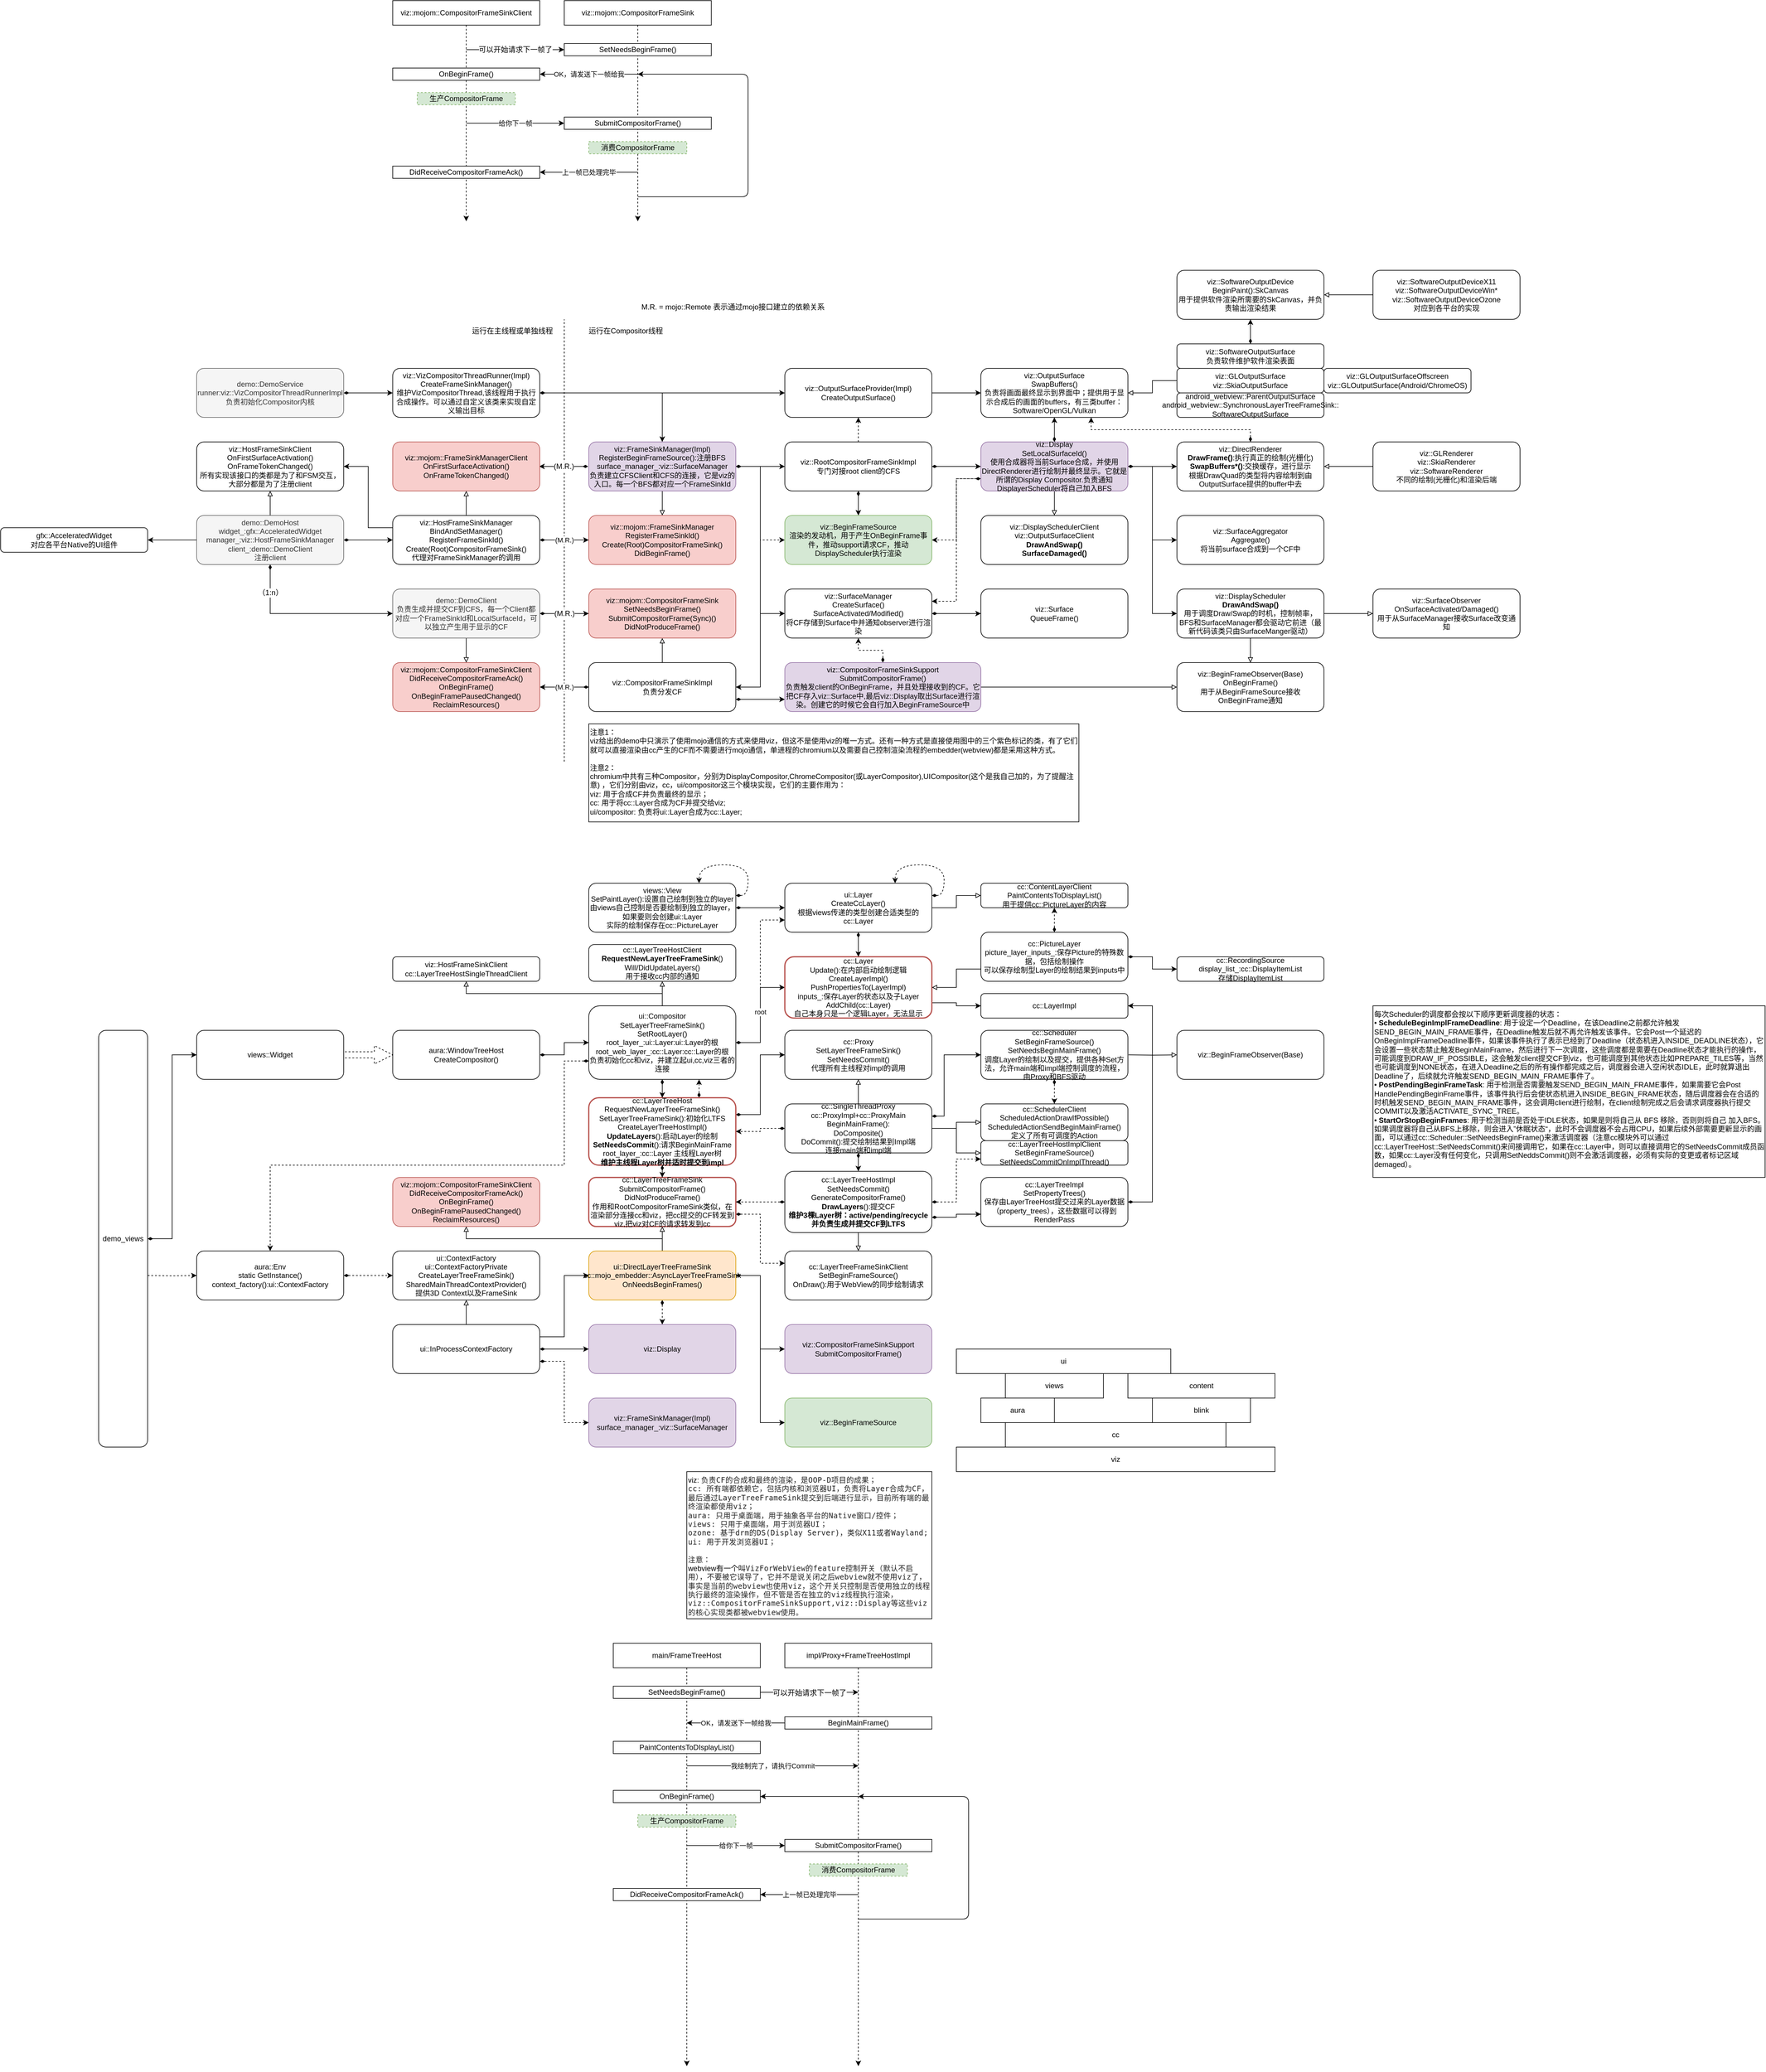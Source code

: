 <mxfile version="12.9.13" type="google"><diagram id="0n7H_1HJK9VSgtlS8Dda" name="Page-1"><mxGraphModel dx="3273" dy="1311" grid="1" gridSize="10" guides="1" tooltips="1" connect="1" arrows="1" fold="1" page="0" pageScale="1" pageWidth="827" pageHeight="1169" math="0" shadow="0"><root><mxCell id="0"/><mxCell id="1" parent="0"/><mxCell id="oyP8JLy5IqDgiddATttB-68" value="" style="endArrow=none;dashed=1;html=1;" parent="1" edge="1"><mxGeometry width="50" height="50" relative="1" as="geometry"><mxPoint x="-360" y="1081.6" as="sourcePoint"/><mxPoint x="-360" y="360" as="targetPoint"/></mxGeometry></mxCell><mxCell id="oyP8JLy5IqDgiddATttB-49" value="" style="edgeStyle=orthogonalEdgeStyle;rounded=0;orthogonalLoop=1;jettySize=auto;html=1;endArrow=block;endFill=0;" parent="1" source="oyP8JLy5IqDgiddATttB-2" target="oyP8JLy5IqDgiddATttB-3" edge="1"><mxGeometry relative="1" as="geometry"/></mxCell><mxCell id="oyP8JLy5IqDgiddATttB-55" value="(M.R.)" style="edgeStyle=none;rounded=0;orthogonalLoop=1;jettySize=auto;html=1;exitX=0;exitY=0.5;exitDx=0;exitDy=0;entryX=1;entryY=0.5;entryDx=0;entryDy=0;endArrow=classic;endFill=1;startArrow=diamondThin;startFill=1;" parent="1" source="oyP8JLy5IqDgiddATttB-2" target="oyP8JLy5IqDgiddATttB-43" edge="1"><mxGeometry relative="1" as="geometry"/></mxCell><mxCell id="oyP8JLy5IqDgiddATttB-90" style="edgeStyle=orthogonalEdgeStyle;rounded=0;orthogonalLoop=1;jettySize=auto;html=1;exitX=1;exitY=0.75;exitDx=0;exitDy=0;entryX=0;entryY=0.75;entryDx=0;entryDy=0;startArrow=diamondThin;startFill=1;endArrow=classic;endFill=1;" parent="1" source="oyP8JLy5IqDgiddATttB-2" target="oyP8JLy5IqDgiddATttB-89" edge="1"><mxGeometry relative="1" as="geometry"/></mxCell><mxCell id="oyP8JLy5IqDgiddATttB-2" value="viz::CompositorFrameSinkImpl&lt;br&gt;负责分发CF" style="rounded=1;whiteSpace=wrap;html=1;" parent="1" vertex="1"><mxGeometry x="-320" y="920" width="240" height="80" as="geometry"/></mxCell><mxCell id="oyP8JLy5IqDgiddATttB-91" style="edgeStyle=orthogonalEdgeStyle;rounded=0;orthogonalLoop=1;jettySize=auto;html=1;entryX=0.5;entryY=1;entryDx=0;entryDy=0;startArrow=diamondThin;startFill=1;endArrow=classic;endFill=1;dashed=1;" parent="1" source="oyP8JLy5IqDgiddATttB-89" target="oyP8JLy5IqDgiddATttB-85" edge="1"><mxGeometry relative="1" as="geometry"/></mxCell><mxCell id="dVs1t-ZrKZAFj80LaGZs-73" style="edgeStyle=orthogonalEdgeStyle;rounded=0;orthogonalLoop=1;jettySize=auto;html=1;entryX=0;entryY=0.5;entryDx=0;entryDy=0;startArrow=none;startFill=0;endArrow=block;endFill=0;" parent="1" source="oyP8JLy5IqDgiddATttB-89" target="dVs1t-ZrKZAFj80LaGZs-71" edge="1"><mxGeometry relative="1" as="geometry"/></mxCell><mxCell id="oyP8JLy5IqDgiddATttB-89" value="viz::CompositorFrameSinkSupport&lt;br&gt;SubmitCompositorFrame()&lt;br&gt;负责触发client的OnBeginFrame，并且处理接收到的CF。它把CF存入viz::Surface中,最后viz::Display取出Surface进行渲染。创建它的时候它会自行加入BeginFrameSource中" style="rounded=1;whiteSpace=wrap;html=1;fillColor=#e1d5e7;strokeColor=#9673a6;" parent="1" vertex="1"><mxGeometry y="920" width="320" height="80" as="geometry"/></mxCell><mxCell id="oyP8JLy5IqDgiddATttB-3" value="viz::mojom::CompositorFrameSink&lt;br&gt;SetNeedsBeginFrame()&lt;br&gt;SubmitCompositorFrame(Sync)()&lt;br&gt;DidNotProduceFrame()" style="rounded=1;whiteSpace=wrap;html=1;fillColor=#f8cecc;strokeColor=#b85450;" parent="1" vertex="1"><mxGeometry x="-320" y="800" width="240" height="80" as="geometry"/></mxCell><mxCell id="oyP8JLy5IqDgiddATttB-7" style="edgeStyle=orthogonalEdgeStyle;rounded=0;orthogonalLoop=1;jettySize=auto;html=1;dashed=1;" parent="1" source="oyP8JLy5IqDgiddATttB-5" edge="1"><mxGeometry relative="1" as="geometry"><mxPoint x="-520" y="200" as="targetPoint"/></mxGeometry></mxCell><mxCell id="oyP8JLy5IqDgiddATttB-5" value="&lt;span style=&quot;white-space: normal&quot;&gt;viz::mojom::CompositorFrameSinkClient&lt;/span&gt;" style="rounded=0;whiteSpace=wrap;html=1;" parent="1" vertex="1"><mxGeometry x="-640" y="-160" width="240" height="40" as="geometry"/></mxCell><mxCell id="oyP8JLy5IqDgiddATttB-73" style="edgeStyle=orthogonalEdgeStyle;rounded=0;orthogonalLoop=1;jettySize=auto;html=1;startArrow=none;startFill=0;endArrow=classic;endFill=1;dashed=1;" parent="1" source="oyP8JLy5IqDgiddATttB-6" edge="1"><mxGeometry relative="1" as="geometry"><mxPoint x="-240" y="200" as="targetPoint"/></mxGeometry></mxCell><mxCell id="oyP8JLy5IqDgiddATttB-6" value="viz::mojom::CompositorFrameSink" style="rounded=0;whiteSpace=wrap;html=1;" parent="1" vertex="1"><mxGeometry x="-360" y="-160" width="240" height="40" as="geometry"/></mxCell><mxCell id="oyP8JLy5IqDgiddATttB-12" value="SubmitCompositorFrame()" style="rounded=0;whiteSpace=wrap;html=1;" parent="1" vertex="1"><mxGeometry x="-360" y="30" width="240" height="20" as="geometry"/></mxCell><mxCell id="oyP8JLy5IqDgiddATttB-15" value="OnBeginFrame()" style="rounded=0;whiteSpace=wrap;html=1;" parent="1" vertex="1"><mxGeometry x="-640" y="-50" width="240" height="20" as="geometry"/></mxCell><mxCell id="oyP8JLy5IqDgiddATttB-17" value="DidReceiveCompositorFrameAck()" style="rounded=0;whiteSpace=wrap;html=1;" parent="1" vertex="1"><mxGeometry x="-640" y="110" width="240" height="20" as="geometry"/></mxCell><mxCell id="oyP8JLy5IqDgiddATttB-26" value="" style="edgeStyle=orthogonalEdgeStyle;rounded=0;orthogonalLoop=1;jettySize=auto;html=1;endArrow=block;endFill=0;entryX=0.5;entryY=0;entryDx=0;entryDy=0;exitX=0.5;exitY=1;exitDx=0;exitDy=0;" parent="1" source="oyP8JLy5IqDgiddATttB-24" target="oyP8JLy5IqDgiddATttB-25" edge="1"><mxGeometry relative="1" as="geometry"><Array as="points"><mxPoint x="-200" y="670"/><mxPoint x="-200" y="670"/></Array></mxGeometry></mxCell><mxCell id="oyP8JLy5IqDgiddATttB-50" style="edgeStyle=orthogonalEdgeStyle;rounded=0;orthogonalLoop=1;jettySize=auto;html=1;entryX=1;entryY=0.5;entryDx=0;entryDy=0;endArrow=classic;endFill=1;startArrow=diamondThin;startFill=1;exitX=1;exitY=0.5;exitDx=0;exitDy=0;" parent="1" source="oyP8JLy5IqDgiddATttB-24" target="oyP8JLy5IqDgiddATttB-2" edge="1"><mxGeometry relative="1" as="geometry"><Array as="points"><mxPoint x="-40" y="600"/><mxPoint x="-40" y="960"/></Array></mxGeometry></mxCell><mxCell id="oyP8JLy5IqDgiddATttB-65" style="edgeStyle=orthogonalEdgeStyle;rounded=0;orthogonalLoop=1;jettySize=auto;html=1;entryX=1;entryY=0.5;entryDx=0;entryDy=0;startArrow=diamondThin;startFill=1;endArrow=classic;endFill=1;exitX=0;exitY=0.5;exitDx=0;exitDy=0;" parent="1" edge="1"><mxGeometry relative="1" as="geometry"><mxPoint x="-321" y="600" as="sourcePoint"/><mxPoint x="-401" y="600" as="targetPoint"/><Array as="points"><mxPoint x="-371" y="600"/><mxPoint x="-371" y="600"/></Array></mxGeometry></mxCell><mxCell id="oyP8JLy5IqDgiddATttB-66" value="(M.R.)" style="text;html=1;align=center;verticalAlign=middle;resizable=0;points=[];labelBackgroundColor=#ffffff;" parent="oyP8JLy5IqDgiddATttB-65" vertex="1" connectable="0"><mxGeometry x="-0.614" y="2" relative="1" as="geometry"><mxPoint x="-25" y="-2" as="offset"/></mxGeometry></mxCell><mxCell id="oyP8JLy5IqDgiddATttB-86" style="edgeStyle=orthogonalEdgeStyle;rounded=0;orthogonalLoop=1;jettySize=auto;html=1;exitX=1;exitY=0.5;exitDx=0;exitDy=0;entryX=0;entryY=0.5;entryDx=0;entryDy=0;startArrow=diamondThin;startFill=1;endArrow=classic;endFill=1;" parent="1" source="oyP8JLy5IqDgiddATttB-24" target="oyP8JLy5IqDgiddATttB-85" edge="1"><mxGeometry relative="1" as="geometry"/></mxCell><mxCell id="oyP8JLy5IqDgiddATttB-114" style="edgeStyle=orthogonalEdgeStyle;rounded=0;orthogonalLoop=1;jettySize=auto;html=1;entryX=0;entryY=0.5;entryDx=0;entryDy=0;startArrow=diamondThin;startFill=1;endArrow=classic;endFill=1;" parent="1" source="oyP8JLy5IqDgiddATttB-24" target="oyP8JLy5IqDgiddATttB-113" edge="1"><mxGeometry relative="1" as="geometry"/></mxCell><mxCell id="dVs1t-ZrKZAFj80LaGZs-90" style="edgeStyle=orthogonalEdgeStyle;rounded=0;orthogonalLoop=1;jettySize=auto;html=1;exitX=1;exitY=0.5;exitDx=0;exitDy=0;entryX=0;entryY=0.5;entryDx=0;entryDy=0;dashed=1;startArrow=diamondThin;startFill=1;endArrow=classic;endFill=1;" parent="1" source="oyP8JLy5IqDgiddATttB-24" target="dVs1t-ZrKZAFj80LaGZs-69" edge="1"><mxGeometry relative="1" as="geometry"/></mxCell><mxCell id="oyP8JLy5IqDgiddATttB-24" value="viz::FrameSinkManager(Impl)&lt;br&gt;RegisterBeginFrameSource():注册BFS&lt;br&gt;surface_manager_:viz::SurfaceManager&lt;br&gt;负责建立CFSClient和CFS的连接，它是viz的入口。每一个BFS都对应一个FrameSinkId" style="rounded=1;whiteSpace=wrap;html=1;fillColor=#e1d5e7;strokeColor=#9673a6;" parent="1" vertex="1"><mxGeometry x="-320" y="560" width="240" height="80" as="geometry"/></mxCell><mxCell id="oyP8JLy5IqDgiddATttB-88" value="" style="edgeStyle=orthogonalEdgeStyle;rounded=0;orthogonalLoop=1;jettySize=auto;html=1;startArrow=diamondThin;startFill=1;endArrow=classic;endFill=1;" parent="1" source="oyP8JLy5IqDgiddATttB-85" target="oyP8JLy5IqDgiddATttB-87" edge="1"><mxGeometry relative="1" as="geometry"/></mxCell><mxCell id="oyP8JLy5IqDgiddATttB-85" value="viz::SurfaceManager&lt;br&gt;CreateSurface()&lt;br&gt;SurfaceActivated/Modified()&lt;br&gt;将CF存储到Surface中并通知observer进行渲染" style="rounded=1;whiteSpace=wrap;html=1;" parent="1" vertex="1"><mxGeometry y="800" width="240" height="80" as="geometry"/></mxCell><mxCell id="oyP8JLy5IqDgiddATttB-99" value="" style="edgeStyle=orthogonalEdgeStyle;rounded=0;orthogonalLoop=1;jettySize=auto;html=1;startArrow=none;startFill=0;endArrow=classic;endFill=1;" parent="1" source="oyP8JLy5IqDgiddATttB-96" target="oyP8JLy5IqDgiddATttB-98" edge="1"><mxGeometry relative="1" as="geometry"/></mxCell><mxCell id="oyP8JLy5IqDgiddATttB-96" value="viz::OutputSurfaceProvider(Impl)&lt;br&gt;CreateOutputSurface()" style="rounded=1;whiteSpace=wrap;html=1;" parent="1" vertex="1"><mxGeometry y="440" width="240" height="80" as="geometry"/></mxCell><mxCell id="oyP8JLy5IqDgiddATttB-98" value="viz::OutputSurface&lt;br&gt;SwapBuffers()&lt;br&gt;负责将画面最终显示到界面中；提供用于显示合成后的画面的buffers，有三类buffer：Software/OpenGL/Vulkan" style="rounded=1;whiteSpace=wrap;html=1;" parent="1" vertex="1"><mxGeometry x="320" y="440" width="240" height="80" as="geometry"/></mxCell><mxCell id="oyP8JLy5IqDgiddATttB-102" style="edgeStyle=orthogonalEdgeStyle;rounded=0;orthogonalLoop=1;jettySize=auto;html=1;entryX=1;entryY=0.5;entryDx=0;entryDy=0;startArrow=none;startFill=0;endArrow=block;endFill=0;exitX=0;exitY=0.5;exitDx=0;exitDy=0;" parent="1" source="oyP8JLy5IqDgiddATttB-103" target="oyP8JLy5IqDgiddATttB-98" edge="1"><mxGeometry relative="1" as="geometry"/></mxCell><mxCell id="oyP8JLy5IqDgiddATttB-135" value="" style="edgeStyle=orthogonalEdgeStyle;rounded=0;orthogonalLoop=1;jettySize=auto;html=1;startArrow=diamondThin;startFill=1;endArrow=classic;endFill=1;" parent="1" source="oyP8JLy5IqDgiddATttB-100" target="oyP8JLy5IqDgiddATttB-134" edge="1"><mxGeometry relative="1" as="geometry"/></mxCell><mxCell id="oyP8JLy5IqDgiddATttB-100" value="viz::SoftwareOutputSurface&lt;br&gt;负责软件维护软件渲染表面" style="rounded=1;whiteSpace=wrap;html=1;" parent="1" vertex="1"><mxGeometry x="640" y="400" width="240" height="40" as="geometry"/></mxCell><mxCell id="oyP8JLy5IqDgiddATttB-134" value="viz::SoftwareOutputDevice&lt;br&gt;BeginPaint():SkCanvas&lt;br&gt;用于提供软件渲染所需要的SkCanvas，并负责输出渲染结果" style="rounded=1;whiteSpace=wrap;html=1;" parent="1" vertex="1"><mxGeometry x="640" y="280" width="240" height="80" as="geometry"/></mxCell><mxCell id="oyP8JLy5IqDgiddATttB-138" value="" style="edgeStyle=orthogonalEdgeStyle;rounded=0;orthogonalLoop=1;jettySize=auto;html=1;startArrow=none;startFill=0;endArrow=block;endFill=0;" parent="1" source="oyP8JLy5IqDgiddATttB-136" target="oyP8JLy5IqDgiddATttB-134" edge="1"><mxGeometry relative="1" as="geometry"/></mxCell><mxCell id="oyP8JLy5IqDgiddATttB-136" value="viz::SoftwareOutputDeviceX11&lt;br&gt;viz::SoftwareOutputDeviceWin*&lt;br&gt;viz::SoftwareOutputDeviceOzone&lt;br&gt;对应到各平台的实现" style="rounded=1;whiteSpace=wrap;html=1;" parent="1" vertex="1"><mxGeometry x="960" y="280" width="240" height="80" as="geometry"/></mxCell><mxCell id="oyP8JLy5IqDgiddATttB-87" value="viz::Surface&lt;br&gt;QueueFrame()" style="rounded=1;whiteSpace=wrap;html=1;" parent="1" vertex="1"><mxGeometry x="320" y="800" width="240" height="80" as="geometry"/></mxCell><mxCell id="oyP8JLy5IqDgiddATttB-25" value="viz::mojom::FrameSinkManager&lt;br&gt;RegisterFrameSinkId()&lt;br&gt;Create(Root)CompositorFrameSink()&lt;br&gt;DidBeginFrame()" style="rounded=1;whiteSpace=wrap;html=1;fillColor=#f8cecc;strokeColor=#b85450;" parent="1" vertex="1"><mxGeometry x="-320" y="680" width="240" height="80" as="geometry"/></mxCell><mxCell id="oyP8JLy5IqDgiddATttB-27" value="viz::mojom::FrameSinkManagerClient&lt;br&gt;OnFirstSurfaceActivation()&lt;br&gt;OnFrameTokenChanged()" style="rounded=1;whiteSpace=wrap;html=1;fillColor=#f8cecc;strokeColor=#b85450;" parent="1" vertex="1"><mxGeometry x="-640" y="560" width="240" height="80" as="geometry"/></mxCell><mxCell id="oyP8JLy5IqDgiddATttB-31" value="" style="edgeStyle=orthogonalEdgeStyle;rounded=0;orthogonalLoop=1;jettySize=auto;html=1;endArrow=block;endFill=0;" parent="1" source="oyP8JLy5IqDgiddATttB-29" target="oyP8JLy5IqDgiddATttB-30" edge="1"><mxGeometry relative="1" as="geometry"/></mxCell><mxCell id="oyP8JLy5IqDgiddATttB-37" value="" style="edgeStyle=orthogonalEdgeStyle;rounded=0;orthogonalLoop=1;jettySize=auto;html=1;endArrow=classic;endFill=1;" parent="1" source="oyP8JLy5IqDgiddATttB-29" target="oyP8JLy5IqDgiddATttB-36" edge="1"><mxGeometry relative="1" as="geometry"/></mxCell><mxCell id="oyP8JLy5IqDgiddATttB-41" style="edgeStyle=orthogonalEdgeStyle;rounded=0;orthogonalLoop=1;jettySize=auto;html=1;entryX=0;entryY=0.5;entryDx=0;entryDy=0;endArrow=classic;endFill=1;startArrow=diamondThin;startFill=1;" parent="1" source="oyP8JLy5IqDgiddATttB-29" target="oyP8JLy5IqDgiddATttB-38" edge="1"><mxGeometry relative="1" as="geometry"/></mxCell><mxCell id="oyP8JLy5IqDgiddATttB-46" style="edgeStyle=orthogonalEdgeStyle;rounded=0;orthogonalLoop=1;jettySize=auto;html=1;entryX=0;entryY=0.5;entryDx=0;entryDy=0;endArrow=classic;endFill=1;startArrow=diamondThin;startFill=1;" parent="1" source="oyP8JLy5IqDgiddATttB-29" target="oyP8JLy5IqDgiddATttB-42" edge="1"><mxGeometry relative="1" as="geometry"><Array as="points"><mxPoint x="-840" y="840"/></Array></mxGeometry></mxCell><mxCell id="oyP8JLy5IqDgiddATttB-57" value="（1:n）" style="text;html=1;align=center;verticalAlign=middle;resizable=0;points=[];labelBackgroundColor=#ffffff;" parent="oyP8JLy5IqDgiddATttB-46" vertex="1" connectable="0"><mxGeometry x="-0.907" y="-1" relative="1" as="geometry"><mxPoint x="1" y="33" as="offset"/></mxGeometry></mxCell><mxCell id="oyP8JLy5IqDgiddATttB-29" value="demo::DemoHost&lt;br&gt;widget_:gfx::AcceleratedWidget&lt;br&gt;manager_:viz::HostFrameSinkManager&lt;br&gt;client_:demo::DemoClient&lt;br&gt;注册client" style="rounded=1;whiteSpace=wrap;html=1;fillColor=#f5f5f5;strokeColor=#666666;fontColor=#333333;" parent="1" vertex="1"><mxGeometry x="-960" y="680" width="240" height="80" as="geometry"/></mxCell><mxCell id="oyP8JLy5IqDgiddATttB-36" value="gfx::AcceleratedWidget&lt;br&gt;对应各平台Native的UI组件" style="rounded=1;whiteSpace=wrap;html=1;" parent="1" vertex="1"><mxGeometry x="-1280" y="700" width="240" height="40" as="geometry"/></mxCell><mxCell id="oyP8JLy5IqDgiddATttB-30" value="viz::HostFrameSinkClient&lt;br&gt;OnFirstSurfaceActivation()&lt;br&gt;OnFrameTokenChanged()&lt;br&gt;所有实现该接口的类都是为了和FSM交互，大部分都是为了注册client" style="rounded=1;whiteSpace=wrap;html=1;" parent="1" vertex="1"><mxGeometry x="-960" y="560" width="240" height="80" as="geometry"/></mxCell><mxCell id="oyP8JLy5IqDgiddATttB-39" value="" style="edgeStyle=orthogonalEdgeStyle;rounded=0;orthogonalLoop=1;jettySize=auto;html=1;endArrow=block;endFill=0;" parent="1" source="oyP8JLy5IqDgiddATttB-38" target="oyP8JLy5IqDgiddATttB-27" edge="1"><mxGeometry relative="1" as="geometry"/></mxCell><mxCell id="oyP8JLy5IqDgiddATttB-40" value="(M.R.)" style="edgeStyle=orthogonalEdgeStyle;rounded=0;orthogonalLoop=1;jettySize=auto;html=1;endArrow=classic;endFill=1;startArrow=diamondThin;startFill=1;" parent="1" source="oyP8JLy5IqDgiddATttB-38" target="oyP8JLy5IqDgiddATttB-25" edge="1"><mxGeometry relative="1" as="geometry"/></mxCell><mxCell id="oyP8JLy5IqDgiddATttB-93" style="edgeStyle=orthogonalEdgeStyle;rounded=0;orthogonalLoop=1;jettySize=auto;html=1;exitX=0;exitY=0.25;exitDx=0;exitDy=0;entryX=1;entryY=0.5;entryDx=0;entryDy=0;startArrow=none;startFill=0;endArrow=classic;endFill=1;" parent="1" source="oyP8JLy5IqDgiddATttB-38" target="oyP8JLy5IqDgiddATttB-30" edge="1"><mxGeometry relative="1" as="geometry"/></mxCell><mxCell id="oyP8JLy5IqDgiddATttB-38" value="viz::HostFrameSinkManager&lt;br&gt;BindAndSetManager()&lt;br&gt;RegisterFrameSinkId()&lt;br&gt;Create(Root)CompositorFrameSink()&lt;br&gt;代理对FrameSinkManager的调用" style="rounded=1;whiteSpace=wrap;html=1;" parent="1" vertex="1"><mxGeometry x="-640" y="680" width="240" height="80" as="geometry"/></mxCell><mxCell id="oyP8JLy5IqDgiddATttB-44" value="" style="edgeStyle=orthogonalEdgeStyle;rounded=0;orthogonalLoop=1;jettySize=auto;html=1;endArrow=block;endFill=0;" parent="1" source="oyP8JLy5IqDgiddATttB-42" target="oyP8JLy5IqDgiddATttB-43" edge="1"><mxGeometry relative="1" as="geometry"/></mxCell><mxCell id="oyP8JLy5IqDgiddATttB-54" style="edgeStyle=none;rounded=0;orthogonalLoop=1;jettySize=auto;html=1;exitX=1;exitY=0.5;exitDx=0;exitDy=0;entryX=0;entryY=0.5;entryDx=0;entryDy=0;endArrow=classic;endFill=1;startArrow=diamondThin;startFill=1;" parent="1" source="oyP8JLy5IqDgiddATttB-42" target="oyP8JLy5IqDgiddATttB-3" edge="1"><mxGeometry relative="1" as="geometry"/></mxCell><mxCell id="oyP8JLy5IqDgiddATttB-67" value="(M.R.)" style="text;html=1;align=center;verticalAlign=middle;resizable=0;points=[];labelBackgroundColor=#ffffff;" parent="oyP8JLy5IqDgiddATttB-54" vertex="1" connectable="0"><mxGeometry x="-0.275" relative="1" as="geometry"><mxPoint x="11" as="offset"/></mxGeometry></mxCell><mxCell id="oyP8JLy5IqDgiddATttB-42" value="demo::DemoClient&lt;br&gt;负责生成并提交CF到CFS，每一个Client都对应一个FrameSinkId和LocalSurfaceId，可以独立产生用于显示的CF" style="rounded=1;whiteSpace=wrap;html=1;fillColor=#f5f5f5;strokeColor=#666666;fontColor=#333333;" parent="1" vertex="1"><mxGeometry x="-640" y="800" width="240" height="80" as="geometry"/></mxCell><mxCell id="oyP8JLy5IqDgiddATttB-43" value="viz::mojom::CompositorFrameSinkClient&lt;br&gt;DidReceiveCompositorFrameAck()&lt;br&gt;OnBeginFrame()&lt;br&gt;OnBeginFramePausedChanged()&lt;br&gt;ReclaimResources()" style="rounded=1;whiteSpace=wrap;html=1;fillColor=#f8cecc;strokeColor=#b85450;" parent="1" vertex="1"><mxGeometry x="-640" y="920" width="240" height="80" as="geometry"/></mxCell><mxCell id="oyP8JLy5IqDgiddATttB-60" value="" style="edgeStyle=none;rounded=0;orthogonalLoop=1;jettySize=auto;html=1;startArrow=diamondThin;startFill=1;endArrow=classic;endFill=1;" parent="1" source="oyP8JLy5IqDgiddATttB-58" target="oyP8JLy5IqDgiddATttB-59" edge="1"><mxGeometry relative="1" as="geometry"/></mxCell><mxCell id="oyP8JLy5IqDgiddATttB-58" value="demo::DemoService&lt;br&gt;runner:viz::VizCompositorThreadRunnerImpl&lt;br&gt;负责初始化Compositor内核" style="rounded=1;whiteSpace=wrap;html=1;fillColor=#f5f5f5;strokeColor=#666666;fontColor=#333333;" parent="1" vertex="1"><mxGeometry x="-960" y="440" width="240" height="80" as="geometry"/></mxCell><mxCell id="oyP8JLy5IqDgiddATttB-61" style="edgeStyle=orthogonalEdgeStyle;rounded=0;orthogonalLoop=1;jettySize=auto;html=1;entryX=0.5;entryY=0;entryDx=0;entryDy=0;startArrow=diamondThin;startFill=1;endArrow=classic;endFill=1;exitX=1;exitY=0.5;exitDx=0;exitDy=0;" parent="1" source="oyP8JLy5IqDgiddATttB-59" target="oyP8JLy5IqDgiddATttB-24" edge="1"><mxGeometry relative="1" as="geometry"/></mxCell><mxCell id="oyP8JLy5IqDgiddATttB-117" style="edgeStyle=orthogonalEdgeStyle;rounded=0;orthogonalLoop=1;jettySize=auto;html=1;startArrow=diamondThin;startFill=1;endArrow=classic;endFill=1;" parent="1" source="oyP8JLy5IqDgiddATttB-59" target="oyP8JLy5IqDgiddATttB-96" edge="1"><mxGeometry relative="1" as="geometry"/></mxCell><mxCell id="oyP8JLy5IqDgiddATttB-59" value="viz::VizCompositorThreadRunner(Impl)&lt;br&gt;CreateFrameSinkManager()&lt;br&gt;维护VizCompositorThread,该线程用于执行合成操作。可以通过自定义该类来实现自定义输出目标" style="rounded=1;whiteSpace=wrap;html=1;" parent="1" vertex="1"><mxGeometry x="-640" y="440" width="240" height="80" as="geometry"/></mxCell><mxCell id="oyP8JLy5IqDgiddATttB-69" value="运行在Compositor线程" style="text;html=1;align=center;verticalAlign=middle;resizable=0;points=[];autosize=1;" parent="1" vertex="1"><mxGeometry x="-330" y="369" width="140" height="20" as="geometry"/></mxCell><mxCell id="oyP8JLy5IqDgiddATttB-70" value="运行在主线程或单独线程" style="text;html=1;align=center;verticalAlign=middle;resizable=0;points=[];autosize=1;" parent="1" vertex="1"><mxGeometry x="-520" y="369" width="150" height="20" as="geometry"/></mxCell><mxCell id="oyP8JLy5IqDgiddATttB-71" value="SetNeedsBeginFrame()" style="rounded=0;whiteSpace=wrap;html=1;" parent="1" vertex="1"><mxGeometry x="-360" y="-90" width="240" height="20" as="geometry"/></mxCell><mxCell id="oyP8JLy5IqDgiddATttB-72" value="" style="endArrow=classic;html=1;entryX=0;entryY=0.5;entryDx=0;entryDy=0;" parent="1" target="oyP8JLy5IqDgiddATttB-71" edge="1"><mxGeometry width="50" height="50" relative="1" as="geometry"><mxPoint x="-520" y="-80" as="sourcePoint"/><mxPoint x="-670" y="-90" as="targetPoint"/></mxGeometry></mxCell><mxCell id="oyP8JLy5IqDgiddATttB-82" value="可以开始请求下一帧了" style="text;html=1;align=center;verticalAlign=middle;resizable=0;points=[];labelBackgroundColor=#ffffff;" parent="oyP8JLy5IqDgiddATttB-72" vertex="1" connectable="0"><mxGeometry x="-0.315" y="2" relative="1" as="geometry"><mxPoint x="25" y="2" as="offset"/></mxGeometry></mxCell><mxCell id="oyP8JLy5IqDgiddATttB-74" value="OK，请发送下一帧给我" style="endArrow=classic;html=1;" parent="1" edge="1"><mxGeometry width="50" height="50" relative="1" as="geometry"><mxPoint x="-240" y="-40" as="sourcePoint"/><mxPoint x="-400" y="-40" as="targetPoint"/></mxGeometry></mxCell><mxCell id="oyP8JLy5IqDgiddATttB-75" value="给你下一帧" style="endArrow=classic;html=1;entryX=0;entryY=0.5;entryDx=0;entryDy=0;" parent="1" target="oyP8JLy5IqDgiddATttB-12" edge="1"><mxGeometry width="50" height="50" relative="1" as="geometry"><mxPoint x="-520" y="40" as="sourcePoint"/><mxPoint x="-350" y="-50" as="targetPoint"/></mxGeometry></mxCell><mxCell id="oyP8JLy5IqDgiddATttB-76" value="上一帧已处理完毕" style="endArrow=classic;html=1;entryX=1;entryY=0.5;entryDx=0;entryDy=0;" parent="1" target="oyP8JLy5IqDgiddATttB-17" edge="1"><mxGeometry width="50" height="50" relative="1" as="geometry"><mxPoint x="-240" y="120" as="sourcePoint"/><mxPoint x="-400" y="80" as="targetPoint"/></mxGeometry></mxCell><mxCell id="oyP8JLy5IqDgiddATttB-78" value="&lt;span style=&quot;white-space: nowrap&quot;&gt;生产CompositorFrame&lt;/span&gt;" style="rounded=0;whiteSpace=wrap;html=1;dashed=1;fillColor=#d5e8d4;strokeColor=#82b366;" parent="1" vertex="1"><mxGeometry x="-600" y="-10" width="160" height="20" as="geometry"/></mxCell><mxCell id="oyP8JLy5IqDgiddATttB-81" value="&lt;span style=&quot;white-space: nowrap&quot;&gt;消费CompositorFrame&lt;/span&gt;" style="rounded=0;whiteSpace=wrap;html=1;dashed=1;fillColor=#d5e8d4;strokeColor=#82b366;" parent="1" vertex="1"><mxGeometry x="-320" y="70" width="160" height="20" as="geometry"/></mxCell><mxCell id="oyP8JLy5IqDgiddATttB-83" value="" style="endArrow=classic;html=1;edgeStyle=orthogonalEdgeStyle;" parent="1" edge="1"><mxGeometry width="50" height="50" relative="1" as="geometry"><mxPoint x="-240" y="160" as="sourcePoint"/><mxPoint x="-240" y="-40" as="targetPoint"/><Array as="points"><mxPoint x="-60" y="160"/><mxPoint x="-60" y="-40"/></Array></mxGeometry></mxCell><mxCell id="oyP8JLy5IqDgiddATttB-94" value="M.R. = mojo::Remote 表示通过mojo接口建立的依赖关系" style="text;html=1;align=center;verticalAlign=middle;resizable=0;points=[];autosize=1;" parent="1" vertex="1"><mxGeometry x="-240" y="330" width="310" height="20" as="geometry"/></mxCell><mxCell id="oyP8JLy5IqDgiddATttB-103" value="viz::GLOutputSurface&lt;br&gt;viz::SkiaOutputSurface" style="rounded=1;whiteSpace=wrap;html=1;" parent="1" vertex="1"><mxGeometry x="640" y="440" width="240" height="40" as="geometry"/></mxCell><mxCell id="oyP8JLy5IqDgiddATttB-105" value="android_webview::ParentOutputSurface&lt;br&gt;android_webview::SynchronousLayerTreeFrameSink::&lt;br&gt;SoftwareOutputSurface" style="rounded=1;whiteSpace=wrap;html=1;" parent="1" vertex="1"><mxGeometry x="640" y="480" width="240" height="40" as="geometry"/></mxCell><mxCell id="oyP8JLy5IqDgiddATttB-109" value="viz::GLOutputSurfaceOffscreen&lt;br&gt;viz::GLOutputSurface(Android/ChromeOS)" style="rounded=1;whiteSpace=wrap;html=1;" parent="1" vertex="1"><mxGeometry x="880" y="440" width="240" height="40" as="geometry"/></mxCell><mxCell id="oyP8JLy5IqDgiddATttB-112" style="edgeStyle=orthogonalEdgeStyle;rounded=0;orthogonalLoop=1;jettySize=auto;html=1;entryX=0.5;entryY=1;entryDx=0;entryDy=0;startArrow=diamondThin;startFill=1;endArrow=classic;endFill=1;" parent="1" source="oyP8JLy5IqDgiddATttB-111" target="oyP8JLy5IqDgiddATttB-98" edge="1"><mxGeometry relative="1" as="geometry"/></mxCell><mxCell id="oyP8JLy5IqDgiddATttB-123" style="edgeStyle=orthogonalEdgeStyle;rounded=0;orthogonalLoop=1;jettySize=auto;html=1;entryX=0;entryY=0.5;entryDx=0;entryDy=0;startArrow=diamondThin;startFill=1;endArrow=classic;endFill=1;" parent="1" source="oyP8JLy5IqDgiddATttB-111" target="oyP8JLy5IqDgiddATttB-119" edge="1"><mxGeometry relative="1" as="geometry"/></mxCell><mxCell id="oyP8JLy5IqDgiddATttB-126" value="" style="edgeStyle=orthogonalEdgeStyle;rounded=0;orthogonalLoop=1;jettySize=auto;html=1;startArrow=none;startFill=0;endArrow=block;endFill=0;exitX=0.5;exitY=1;exitDx=0;exitDy=0;entryX=0.5;entryY=0;entryDx=0;entryDy=0;" parent="1" source="oyP8JLy5IqDgiddATttB-111" target="oyP8JLy5IqDgiddATttB-125" edge="1"><mxGeometry relative="1" as="geometry"><Array as="points"><mxPoint x="440" y="670"/><mxPoint x="440" y="670"/></Array></mxGeometry></mxCell><mxCell id="oyP8JLy5IqDgiddATttB-129" style="edgeStyle=orthogonalEdgeStyle;rounded=0;orthogonalLoop=1;jettySize=auto;html=1;exitX=1;exitY=0.5;exitDx=0;exitDy=0;entryX=0;entryY=0.5;entryDx=0;entryDy=0;startArrow=diamondThin;startFill=1;endArrow=classic;endFill=1;" parent="1" source="oyP8JLy5IqDgiddATttB-111" target="oyP8JLy5IqDgiddATttB-127" edge="1"><mxGeometry relative="1" as="geometry"><Array as="points"><mxPoint x="600" y="600"/><mxPoint x="600" y="840"/></Array></mxGeometry></mxCell><mxCell id="oyP8JLy5IqDgiddATttB-133" style="edgeStyle=orthogonalEdgeStyle;rounded=0;orthogonalLoop=1;jettySize=auto;html=1;exitX=1;exitY=0.5;exitDx=0;exitDy=0;entryX=0;entryY=0.5;entryDx=0;entryDy=0;startArrow=diamondThin;startFill=1;endArrow=classic;endFill=1;" parent="1" source="oyP8JLy5IqDgiddATttB-111" target="oyP8JLy5IqDgiddATttB-131" edge="1"><mxGeometry relative="1" as="geometry"/></mxCell><mxCell id="dVs1t-ZrKZAFj80LaGZs-22" style="edgeStyle=orthogonalEdgeStyle;rounded=0;orthogonalLoop=1;jettySize=auto;html=1;exitX=0;exitY=0.75;exitDx=0;exitDy=0;entryX=1;entryY=0.25;entryDx=0;entryDy=0;dashed=1;startArrow=diamondThin;startFill=1;endArrow=classic;endFill=1;" parent="1" source="oyP8JLy5IqDgiddATttB-111" target="oyP8JLy5IqDgiddATttB-85" edge="1"><mxGeometry relative="1" as="geometry"/></mxCell><mxCell id="dVs1t-ZrKZAFj80LaGZs-74" style="edgeStyle=orthogonalEdgeStyle;rounded=0;orthogonalLoop=1;jettySize=auto;html=1;entryX=1;entryY=0.5;entryDx=0;entryDy=0;startArrow=none;startFill=0;endArrow=classic;endFill=1;exitX=0;exitY=0.75;exitDx=0;exitDy=0;dashed=1;" parent="1" source="oyP8JLy5IqDgiddATttB-111" target="dVs1t-ZrKZAFj80LaGZs-69" edge="1"><mxGeometry relative="1" as="geometry"/></mxCell><mxCell id="oyP8JLy5IqDgiddATttB-111" value="viz::Display&lt;br&gt;SetLocalSurfaceId()&lt;br&gt;使用合成器将当前Surface合成，并使用DirectRenderer进行绘制并最终显示。它就是所谓的Display Compositor.负责通知DisplayerScheduler将自己加入BFS" style="rounded=1;whiteSpace=wrap;html=1;fillColor=#e1d5e7;strokeColor=#9673a6;" parent="1" vertex="1"><mxGeometry x="320" y="560" width="240" height="80" as="geometry"/></mxCell><mxCell id="oyP8JLy5IqDgiddATttB-125" value="viz::DisplaySchedulerClient&lt;br&gt;viz::OutputSurfaceClient&lt;br&gt;&lt;b&gt;DrawAndSwap()&lt;br&gt;SurfaceDamaged()&lt;br&gt;&lt;/b&gt;" style="rounded=1;whiteSpace=wrap;html=1;" parent="1" vertex="1"><mxGeometry x="320" y="680" width="240" height="80" as="geometry"/></mxCell><mxCell id="dVs1t-ZrKZAFj80LaGZs-72" value="" style="edgeStyle=orthogonalEdgeStyle;rounded=0;orthogonalLoop=1;jettySize=auto;html=1;startArrow=none;startFill=0;endArrow=block;endFill=0;" parent="1" source="oyP8JLy5IqDgiddATttB-127" target="dVs1t-ZrKZAFj80LaGZs-71" edge="1"><mxGeometry relative="1" as="geometry"/></mxCell><mxCell id="dVs1t-ZrKZAFj80LaGZs-77" value="" style="edgeStyle=orthogonalEdgeStyle;rounded=0;orthogonalLoop=1;jettySize=auto;html=1;startArrow=none;startFill=0;endArrow=block;endFill=0;" parent="1" source="oyP8JLy5IqDgiddATttB-127" target="dVs1t-ZrKZAFj80LaGZs-76" edge="1"><mxGeometry relative="1" as="geometry"/></mxCell><mxCell id="oyP8JLy5IqDgiddATttB-127" value="viz::DisplayScheduler&lt;br&gt;&lt;b&gt;DrawAndSwap()&lt;/b&gt;&lt;br&gt;用于调度Draw/Swap的时机，控制帧率，BFS和SurfaceManager都会驱动它前进（最新代码该类只由SurfaceManger驱动）" style="rounded=1;whiteSpace=wrap;html=1;" parent="1" vertex="1"><mxGeometry x="640" y="800" width="240" height="80" as="geometry"/></mxCell><mxCell id="dVs1t-ZrKZAFj80LaGZs-76" value="viz::SurfaceObserver&lt;br&gt;OnSurfaceActivated/Damaged()&lt;br&gt;用于从SurfaceManager接收Surface改变通知" style="rounded=1;whiteSpace=wrap;html=1;" parent="1" vertex="1"><mxGeometry x="960" y="800" width="240" height="80" as="geometry"/></mxCell><mxCell id="oyP8JLy5IqDgiddATttB-131" value="viz::SurfaceAggregator&lt;br&gt;Aggregate()&lt;br&gt;将当前surface合成到一个CF中" style="rounded=1;whiteSpace=wrap;html=1;" parent="1" vertex="1"><mxGeometry x="640" y="680" width="240" height="80" as="geometry"/></mxCell><mxCell id="oyP8JLy5IqDgiddATttB-115" style="edgeStyle=orthogonalEdgeStyle;rounded=0;orthogonalLoop=1;jettySize=auto;html=1;exitX=1;exitY=0.5;exitDx=0;exitDy=0;entryX=0;entryY=0.5;entryDx=0;entryDy=0;startArrow=diamondThin;startFill=1;endArrow=classic;endFill=1;" parent="1" source="oyP8JLy5IqDgiddATttB-113" target="oyP8JLy5IqDgiddATttB-111" edge="1"><mxGeometry relative="1" as="geometry"/></mxCell><mxCell id="oyP8JLy5IqDgiddATttB-118" style="edgeStyle=orthogonalEdgeStyle;rounded=0;orthogonalLoop=1;jettySize=auto;html=1;entryX=0.5;entryY=1;entryDx=0;entryDy=0;startArrow=none;startFill=0;endArrow=classic;endFill=1;dashed=1;" parent="1" source="oyP8JLy5IqDgiddATttB-113" target="oyP8JLy5IqDgiddATttB-96" edge="1"><mxGeometry relative="1" as="geometry"/></mxCell><mxCell id="dVs1t-ZrKZAFj80LaGZs-70" style="edgeStyle=orthogonalEdgeStyle;rounded=0;orthogonalLoop=1;jettySize=auto;html=1;entryX=0.5;entryY=0;entryDx=0;entryDy=0;startArrow=diamondThin;startFill=1;endArrow=classic;endFill=1;" parent="1" source="oyP8JLy5IqDgiddATttB-113" target="dVs1t-ZrKZAFj80LaGZs-69" edge="1"><mxGeometry relative="1" as="geometry"/></mxCell><mxCell id="oyP8JLy5IqDgiddATttB-113" value="viz::RootCompositorFrameSinkImpl&lt;br&gt;专门对接root client的CFS" style="rounded=1;whiteSpace=wrap;html=1;" parent="1" vertex="1"><mxGeometry y="560" width="240" height="80" as="geometry"/></mxCell><mxCell id="oyP8JLy5IqDgiddATttB-124" style="edgeStyle=orthogonalEdgeStyle;rounded=0;orthogonalLoop=1;jettySize=auto;html=1;exitX=0.5;exitY=0;exitDx=0;exitDy=0;entryX=0.75;entryY=1;entryDx=0;entryDy=0;startArrow=diamondThin;startFill=1;endArrow=classic;endFill=1;dashed=1;" parent="1" source="oyP8JLy5IqDgiddATttB-119" target="oyP8JLy5IqDgiddATttB-98" edge="1"><mxGeometry relative="1" as="geometry"/></mxCell><mxCell id="oyP8JLy5IqDgiddATttB-119" value="viz::DirectRenderer&lt;br&gt;&lt;b&gt;DrawFrame()&lt;/b&gt;:执行真正的绘制(光栅化)&lt;br&gt;&lt;b&gt;SwapBuffers*()&lt;/b&gt;:交换缓存，进行显示&lt;br&gt;根据DrawQuad的类型将内容绘制到由OutputSurface提供的buffer中去" style="rounded=1;whiteSpace=wrap;html=1;" parent="1" vertex="1"><mxGeometry x="640" y="560" width="240" height="80" as="geometry"/></mxCell><mxCell id="oyP8JLy5IqDgiddATttB-122" style="edgeStyle=orthogonalEdgeStyle;rounded=0;orthogonalLoop=1;jettySize=auto;html=1;entryX=1;entryY=0.5;entryDx=0;entryDy=0;startArrow=none;startFill=0;endArrow=block;endFill=0;" parent="1" source="oyP8JLy5IqDgiddATttB-120" target="oyP8JLy5IqDgiddATttB-119" edge="1"><mxGeometry relative="1" as="geometry"/></mxCell><mxCell id="oyP8JLy5IqDgiddATttB-120" value="viz::GLRenderer&lt;br&gt;viz::SkiaRenderer&lt;br&gt;viz::SoftwareRenderer&lt;br&gt;不同的绘制(光栅化)和渲染后端" style="rounded=1;whiteSpace=wrap;html=1;" parent="1" vertex="1"><mxGeometry x="960" y="560" width="240" height="80" as="geometry"/></mxCell><mxCell id="oyP8JLy5IqDgiddATttB-141" value="" style="edgeStyle=orthogonalEdgeStyle;rounded=0;orthogonalLoop=1;jettySize=auto;html=1;startArrow=none;startFill=0;endArrow=block;endFill=0;" parent="1" source="oyP8JLy5IqDgiddATttB-139" target="oyP8JLy5IqDgiddATttB-140" edge="1"><mxGeometry relative="1" as="geometry"/></mxCell><mxCell id="oyP8JLy5IqDgiddATttB-143" value="" style="edgeStyle=orthogonalEdgeStyle;rounded=0;orthogonalLoop=1;jettySize=auto;html=1;startArrow=none;startFill=0;endArrow=block;endFill=0;" parent="1" source="oyP8JLy5IqDgiddATttB-139" target="oyP8JLy5IqDgiddATttB-142" edge="1"><mxGeometry relative="1" as="geometry"><Array as="points"><mxPoint x="-200" y="1860"/><mxPoint x="-520" y="1860"/></Array></mxGeometry></mxCell><mxCell id="oyP8JLy5IqDgiddATttB-166" value="" style="edgeStyle=orthogonalEdgeStyle;rounded=0;orthogonalLoop=1;jettySize=auto;html=1;startArrow=diamondThin;startFill=1;endArrow=classic;endFill=1;" parent="1" source="oyP8JLy5IqDgiddATttB-139" target="oyP8JLy5IqDgiddATttB-165" edge="1"><mxGeometry relative="1" as="geometry"><Array as="points"><mxPoint x="-40" y="1920"/><mxPoint x="-40" y="2040"/></Array></mxGeometry></mxCell><mxCell id="oyP8JLy5IqDgiddATttB-168" value="" style="edgeStyle=orthogonalEdgeStyle;rounded=0;orthogonalLoop=1;jettySize=auto;html=1;startArrow=diamondThin;startFill=1;endArrow=classic;endFill=1;dashed=1;" parent="1" source="oyP8JLy5IqDgiddATttB-139" target="oyP8JLy5IqDgiddATttB-167" edge="1"><mxGeometry relative="1" as="geometry"/></mxCell><mxCell id="dVs1t-ZrKZAFj80LaGZs-82" style="edgeStyle=orthogonalEdgeStyle;rounded=0;orthogonalLoop=1;jettySize=auto;html=1;exitX=1;exitY=0.5;exitDx=0;exitDy=0;entryX=0;entryY=0.5;entryDx=0;entryDy=0;startArrow=diamondThin;startFill=1;endArrow=classic;endFill=1;" parent="1" source="oyP8JLy5IqDgiddATttB-139" target="dVs1t-ZrKZAFj80LaGZs-81" edge="1"><mxGeometry relative="1" as="geometry"/></mxCell><mxCell id="oyP8JLy5IqDgiddATttB-139" value="ui::DirectLayerTreeFrameSink&lt;br&gt;cc::mojo_embedder::AsyncLayerTreeFrameSink&lt;br&gt;OnNeedsBeginFrames()" style="rounded=1;whiteSpace=wrap;html=1;fillColor=#ffe6cc;strokeColor=#d79b00;" parent="1" vertex="1"><mxGeometry x="-320" y="1880" width="240" height="80" as="geometry"/></mxCell><mxCell id="oyP8JLy5IqDgiddATttB-167" value="viz::Display" style="rounded=1;whiteSpace=wrap;html=1;fillColor=#e1d5e7;strokeColor=#9673a6;" parent="1" vertex="1"><mxGeometry x="-320" y="2000" width="240" height="80" as="geometry"/></mxCell><mxCell id="oyP8JLy5IqDgiddATttB-165" value="viz::CompositorFrameSinkSupport&lt;br&gt;SubmitCompositorFrame()" style="rounded=1;whiteSpace=wrap;html=1;fillColor=#e1d5e7;strokeColor=#9673a6;" parent="1" vertex="1"><mxGeometry y="2000" width="240" height="80" as="geometry"/></mxCell><mxCell id="oyP8JLy5IqDgiddATttB-142" value="viz::mojom::CompositorFrameSinkClient&lt;br&gt;DidReceiveCompositorFrameAck()&lt;br&gt;OnBeginFrame()&lt;br&gt;OnBeginFramePausedChanged()&lt;br&gt;ReclaimResources()" style="rounded=1;whiteSpace=wrap;html=1;fillColor=#f8cecc;strokeColor=#b85450;" parent="1" vertex="1"><mxGeometry x="-640" y="1760" width="240" height="80" as="geometry"/></mxCell><mxCell id="dVs1t-ZrKZAFj80LaGZs-93" style="edgeStyle=orthogonalEdgeStyle;rounded=0;orthogonalLoop=1;jettySize=auto;html=1;exitX=1;exitY=0.75;exitDx=0;exitDy=0;entryX=0;entryY=0.25;entryDx=0;entryDy=0;startArrow=diamondThin;startFill=1;endArrow=classic;endFill=1;dashed=1;" parent="1" source="oyP8JLy5IqDgiddATttB-140" target="dVs1t-ZrKZAFj80LaGZs-91" edge="1"><mxGeometry relative="1" as="geometry"/></mxCell><mxCell id="oyP8JLy5IqDgiddATttB-140" value="cc::LayerTreeFrameSink&lt;br&gt;SubmitCompositorFrame()&lt;br&gt;DidNotProduceFrame()&lt;br&gt;作用和RootCompositorFrameSink类似，在渲染部分连接cc和viz，把cc提交的CF转发到viz,把viz对CF的请求转发到cc" style="rounded=1;whiteSpace=wrap;html=1;fillColor=none;strokeColor=#b85450;strokeWidth=2;" parent="1" vertex="1"><mxGeometry x="-320" y="1760" width="240" height="80" as="geometry"/></mxCell><mxCell id="oyP8JLy5IqDgiddATttB-147" value="" style="edgeStyle=orthogonalEdgeStyle;rounded=0;orthogonalLoop=1;jettySize=auto;html=1;startArrow=diamondThin;startFill=1;endArrow=classic;endFill=1;" parent="1" source="oyP8JLy5IqDgiddATttB-144" target="oyP8JLy5IqDgiddATttB-140" edge="1"><mxGeometry relative="1" as="geometry"/></mxCell><mxCell id="oyP8JLy5IqDgiddATttB-159" style="edgeStyle=orthogonalEdgeStyle;rounded=0;orthogonalLoop=1;jettySize=auto;html=1;entryX=0;entryY=0.5;entryDx=0;entryDy=0;startArrow=diamondThin;startFill=1;endArrow=classic;endFill=1;exitX=1;exitY=0.25;exitDx=0;exitDy=0;" parent="1" source="oyP8JLy5IqDgiddATttB-144" target="oyP8JLy5IqDgiddATttB-155" edge="1"><mxGeometry relative="1" as="geometry"/></mxCell><mxCell id="JXyND3inIZcbLOu0EI8E-1" style="edgeStyle=orthogonalEdgeStyle;rounded=0;orthogonalLoop=1;jettySize=auto;html=1;exitX=0.75;exitY=0;exitDx=0;exitDy=0;entryX=0.75;entryY=1;entryDx=0;entryDy=0;dashed=1;startArrow=diamondThin;startFill=1;" edge="1" parent="1" source="oyP8JLy5IqDgiddATttB-144" target="oyP8JLy5IqDgiddATttB-145"><mxGeometry relative="1" as="geometry"/></mxCell><mxCell id="oyP8JLy5IqDgiddATttB-144" value="cc::LayerTreeHost&lt;br&gt;RequestNewLayerTreeFrameSink()&lt;br&gt;SetLayerTreeFrameSink():初始化LTFS&lt;br&gt;CreateLayerTreeHostImpl()&lt;br&gt;&lt;b&gt;UpdateLayers&lt;/b&gt;():启动Layer的绘制&lt;br&gt;&lt;b&gt;SetNeedsCommit&lt;/b&gt;():请求BeginMainFrame&lt;br&gt;root_layer_:cc::Layer 主线程Layer树&lt;br&gt;&lt;b&gt;维护主线程Layer树并适时提交到impl&lt;/b&gt;" style="rounded=1;whiteSpace=wrap;html=1;fillColor=none;strokeColor=#b85450;strokeWidth=2;" parent="1" vertex="1"><mxGeometry x="-320" y="1630" width="240" height="110" as="geometry"/></mxCell><mxCell id="oyP8JLy5IqDgiddATttB-146" style="edgeStyle=orthogonalEdgeStyle;rounded=0;orthogonalLoop=1;jettySize=auto;html=1;exitX=0.5;exitY=1;exitDx=0;exitDy=0;entryX=0.5;entryY=0;entryDx=0;entryDy=0;startArrow=diamondThin;startFill=1;endArrow=classic;endFill=1;" parent="1" source="oyP8JLy5IqDgiddATttB-145" target="oyP8JLy5IqDgiddATttB-144" edge="1"><mxGeometry relative="1" as="geometry"/></mxCell><mxCell id="dVs1t-ZrKZAFj80LaGZs-39" value="" style="edgeStyle=orthogonalEdgeStyle;rounded=0;orthogonalLoop=1;jettySize=auto;html=1;startArrow=none;startFill=0;endArrow=block;endFill=0;" parent="1" source="oyP8JLy5IqDgiddATttB-145" target="dVs1t-ZrKZAFj80LaGZs-38" edge="1"><mxGeometry relative="1" as="geometry"/></mxCell><mxCell id="dVs1t-ZrKZAFj80LaGZs-44" value="" style="edgeStyle=orthogonalEdgeStyle;rounded=0;orthogonalLoop=1;jettySize=auto;html=1;exitX=1;exitY=0.5;exitDx=0;exitDy=0;entryX=0;entryY=0.5;entryDx=0;entryDy=0;startArrow=diamondThin;startFill=1;endArrow=classic;endFill=1;" parent="1" source="oyP8JLy5IqDgiddATttB-145" target="dVs1t-ZrKZAFj80LaGZs-43" edge="1"><mxGeometry relative="1" as="geometry"/></mxCell><mxCell id="dVs1t-ZrKZAFj80LaGZs-60" value="root" style="edgeStyle=orthogonalEdgeStyle;rounded=0;orthogonalLoop=1;jettySize=auto;html=1;exitX=1;exitY=0.5;exitDx=0;exitDy=0;entryX=0;entryY=0.75;entryDx=0;entryDy=0;startArrow=diamondThin;startFill=1;endArrow=classic;endFill=1;dashed=1;" parent="1" source="oyP8JLy5IqDgiddATttB-145" target="dVs1t-ZrKZAFj80LaGZs-52" edge="1"><mxGeometry x="-0.357" relative="1" as="geometry"><Array as="points"><mxPoint x="-40" y="1540"/><mxPoint x="-40" y="1340"/></Array><mxPoint as="offset"/></mxGeometry></mxCell><mxCell id="JXyND3inIZcbLOu0EI8E-2" style="edgeStyle=orthogonalEdgeStyle;rounded=0;orthogonalLoop=1;jettySize=auto;html=1;exitX=0;exitY=0.75;exitDx=0;exitDy=0;entryX=0.5;entryY=0;entryDx=0;entryDy=0;dashed=1;startArrow=diamondThin;startFill=1;" edge="1" parent="1" source="oyP8JLy5IqDgiddATttB-145" target="dVs1t-ZrKZAFj80LaGZs-23"><mxGeometry relative="1" as="geometry"><Array as="points"><mxPoint x="-360" y="1570"/><mxPoint x="-360" y="1740"/><mxPoint x="-840" y="1740"/></Array></mxGeometry></mxCell><mxCell id="JXyND3inIZcbLOu0EI8E-6" style="edgeStyle=orthogonalEdgeStyle;rounded=0;orthogonalLoop=1;jettySize=auto;html=1;startArrow=none;startFill=0;endArrow=block;endFill=0;" edge="1" parent="1" source="oyP8JLy5IqDgiddATttB-145" target="JXyND3inIZcbLOu0EI8E-5"><mxGeometry relative="1" as="geometry"><Array as="points"><mxPoint x="-200" y="1460"/><mxPoint x="-520" y="1460"/></Array></mxGeometry></mxCell><mxCell id="oyP8JLy5IqDgiddATttB-145" value="ui::Compositor&lt;br&gt;SetLayerTreeFrameSink()&lt;br&gt;SetRootLayer()&lt;br&gt;root_layer_:ui::Layer:ui::Layer的根&lt;br&gt;root_web_layer_:cc::Layer:cc::Layer的根&lt;br&gt;负责初始化cc和viz，并建立起ui,cc,viz三者的连接" style="rounded=1;whiteSpace=wrap;html=1;" parent="1" vertex="1"><mxGeometry x="-320" y="1480" width="240" height="120" as="geometry"/></mxCell><mxCell id="dVs1t-ZrKZAFj80LaGZs-38" value="cc::LayerTreeHostClient&lt;br&gt;&lt;b&gt;RequestNewLayerTreeFrameSink&lt;/b&gt;()&lt;br&gt;Will/DidUpdateLayers()&lt;br&gt;用于接收cc内部的通知" style="rounded=1;whiteSpace=wrap;html=1;" parent="1" vertex="1"><mxGeometry x="-320" y="1380" width="240" height="60" as="geometry"/></mxCell><mxCell id="oyP8JLy5IqDgiddATttB-149" style="edgeStyle=orthogonalEdgeStyle;rounded=0;orthogonalLoop=1;jettySize=auto;html=1;entryX=0;entryY=0.5;entryDx=0;entryDy=0;startArrow=diamondThin;startFill=1;endArrow=classic;endFill=1;" parent="1" source="oyP8JLy5IqDgiddATttB-148" target="oyP8JLy5IqDgiddATttB-145" edge="1"><mxGeometry relative="1" as="geometry"/></mxCell><mxCell id="oyP8JLy5IqDgiddATttB-148" value="aura::WindowTreeHost&lt;br&gt;CreateCompositor()" style="rounded=1;whiteSpace=wrap;html=1;" parent="1" vertex="1"><mxGeometry x="-640" y="1520" width="240" height="80" as="geometry"/></mxCell><mxCell id="oyP8JLy5IqDgiddATttB-176" value="" style="edgeStyle=orthogonalEdgeStyle;rounded=0;orthogonalLoop=1;jettySize=auto;html=1;startArrow=none;startFill=0;endArrow=classic;endFill=1;dashed=1;jumpSize=50;shape=arrow;" parent="1" source="oyP8JLy5IqDgiddATttB-174" target="oyP8JLy5IqDgiddATttB-148" edge="1"><mxGeometry relative="1" as="geometry"/></mxCell><mxCell id="oyP8JLy5IqDgiddATttB-174" value="views::Widget" style="rounded=1;whiteSpace=wrap;html=1;" parent="1" vertex="1"><mxGeometry x="-960" y="1520" width="240" height="80" as="geometry"/></mxCell><mxCell id="oyP8JLy5IqDgiddATttB-154" value="" style="edgeStyle=orthogonalEdgeStyle;rounded=0;orthogonalLoop=1;jettySize=auto;html=1;startArrow=diamondThin;startFill=1;endArrow=classic;endFill=1;" parent="1" source="oyP8JLy5IqDgiddATttB-152" target="oyP8JLy5IqDgiddATttB-153" edge="1"><mxGeometry relative="1" as="geometry"/></mxCell><mxCell id="oyP8JLy5IqDgiddATttB-156" value="" style="edgeStyle=orthogonalEdgeStyle;rounded=0;orthogonalLoop=1;jettySize=auto;html=1;startArrow=none;startFill=0;endArrow=block;endFill=0;" parent="1" source="oyP8JLy5IqDgiddATttB-152" target="oyP8JLy5IqDgiddATttB-155" edge="1"><mxGeometry relative="1" as="geometry"/></mxCell><mxCell id="oyP8JLy5IqDgiddATttB-158" value="" style="edgeStyle=orthogonalEdgeStyle;rounded=0;orthogonalLoop=1;jettySize=auto;html=1;startArrow=none;startFill=0;endArrow=block;endFill=0;entryX=0;entryY=0.5;entryDx=0;entryDy=0;" parent="1" source="oyP8JLy5IqDgiddATttB-152" target="oyP8JLy5IqDgiddATttB-157" edge="1"><mxGeometry relative="1" as="geometry"/></mxCell><mxCell id="oyP8JLy5IqDgiddATttB-160" style="edgeStyle=orthogonalEdgeStyle;rounded=0;orthogonalLoop=1;jettySize=auto;html=1;entryX=1;entryY=0.5;entryDx=0;entryDy=0;startArrow=diamondThin;startFill=1;endArrow=classic;endFill=1;dashed=1;" parent="1" source="oyP8JLy5IqDgiddATttB-152" target="oyP8JLy5IqDgiddATttB-144" edge="1"><mxGeometry relative="1" as="geometry"/></mxCell><mxCell id="dVs1t-ZrKZAFj80LaGZs-28" style="edgeStyle=orthogonalEdgeStyle;rounded=0;orthogonalLoop=1;jettySize=auto;html=1;entryX=0;entryY=0.5;entryDx=0;entryDy=0;startArrow=none;startFill=0;endArrow=block;endFill=0;" parent="1" source="oyP8JLy5IqDgiddATttB-152" target="dVs1t-ZrKZAFj80LaGZs-26" edge="1"><mxGeometry relative="1" as="geometry"/></mxCell><mxCell id="dVs1t-ZrKZAFj80LaGZs-37" style="edgeStyle=orthogonalEdgeStyle;rounded=0;orthogonalLoop=1;jettySize=auto;html=1;exitX=1;exitY=0.25;exitDx=0;exitDy=0;entryX=0;entryY=0.5;entryDx=0;entryDy=0;startArrow=diamondThin;startFill=1;endArrow=classic;endFill=1;" parent="1" source="oyP8JLy5IqDgiddATttB-152" target="oyP8JLy5IqDgiddATttB-161" edge="1"><mxGeometry relative="1" as="geometry"><Array as="points"><mxPoint x="260" y="1660"/><mxPoint x="260" y="1560"/></Array></mxGeometry></mxCell><mxCell id="oyP8JLy5IqDgiddATttB-152" value="cc::SingleThreadProxy&lt;br&gt;cc::ProxyImpl+cc::ProxyMain&lt;br&gt;BeginMainFrame():&lt;br&gt;DoComposite()&lt;br&gt;DoCommit():提交绘制结果到Impl端&lt;br&gt;连接main端和impl端" style="rounded=1;whiteSpace=wrap;html=1;" parent="1" vertex="1"><mxGeometry y="1640" width="240" height="80" as="geometry"/></mxCell><mxCell id="oyP8JLy5IqDgiddATttB-157" value="cc::SchedulerClient&lt;br&gt;ScheduledActionDrawIfPossible()&lt;br&gt;ScheduledActionSendBeginMainFrame()&lt;br&gt;定义了所有可调度的Action" style="rounded=1;whiteSpace=wrap;html=1;" parent="1" vertex="1"><mxGeometry x="320" y="1640" width="240" height="60" as="geometry"/></mxCell><mxCell id="oyP8JLy5IqDgiddATttB-155" value="cc::Proxy&lt;br&gt;SetLayerTreeFrameSink()&lt;br&gt;SetNeedsCommit()&lt;br&gt;代理所有主线程对impl的调用" style="rounded=1;whiteSpace=wrap;html=1;" parent="1" vertex="1"><mxGeometry y="1520" width="240" height="80" as="geometry"/></mxCell><mxCell id="dVs1t-ZrKZAFj80LaGZs-29" style="edgeStyle=orthogonalEdgeStyle;rounded=0;orthogonalLoop=1;jettySize=auto;html=1;entryX=0;entryY=0.75;entryDx=0;entryDy=0;startArrow=diamondThin;startFill=1;endArrow=classic;endFill=1;dashed=1;exitX=1;exitY=0.5;exitDx=0;exitDy=0;" parent="1" source="oyP8JLy5IqDgiddATttB-153" target="dVs1t-ZrKZAFj80LaGZs-26" edge="1"><mxGeometry relative="1" as="geometry"/></mxCell><mxCell id="dVs1t-ZrKZAFj80LaGZs-41" style="edgeStyle=orthogonalEdgeStyle;rounded=0;orthogonalLoop=1;jettySize=auto;html=1;exitX=1;exitY=0.75;exitDx=0;exitDy=0;entryX=0;entryY=0.75;entryDx=0;entryDy=0;startArrow=diamondThin;startFill=1;endArrow=classic;endFill=1;" parent="1" source="oyP8JLy5IqDgiddATttB-153" target="dVs1t-ZrKZAFj80LaGZs-40" edge="1"><mxGeometry relative="1" as="geometry"/></mxCell><mxCell id="dVs1t-ZrKZAFj80LaGZs-92" value="" style="edgeStyle=orthogonalEdgeStyle;rounded=0;orthogonalLoop=1;jettySize=auto;html=1;startArrow=none;startFill=0;endArrow=block;endFill=0;" parent="1" source="oyP8JLy5IqDgiddATttB-153" target="dVs1t-ZrKZAFj80LaGZs-91" edge="1"><mxGeometry relative="1" as="geometry"/></mxCell><mxCell id="dVs1t-ZrKZAFj80LaGZs-94" style="edgeStyle=orthogonalEdgeStyle;rounded=0;orthogonalLoop=1;jettySize=auto;html=1;entryX=1;entryY=0.5;entryDx=0;entryDy=0;dashed=1;startArrow=diamondThin;startFill=1;endArrow=classic;endFill=1;" parent="1" source="oyP8JLy5IqDgiddATttB-153" target="oyP8JLy5IqDgiddATttB-140" edge="1"><mxGeometry relative="1" as="geometry"/></mxCell><mxCell id="oyP8JLy5IqDgiddATttB-153" value="cc::LayerTreeHostImpl&lt;br&gt;SetNeedsCommit()&lt;br&gt;GenerateCompositorFrame()&lt;br&gt;&lt;b&gt;DrawLayers&lt;/b&gt;():提交CF&lt;br&gt;&lt;b&gt;维护3棵Layer树：active/pending/recycle&lt;br&gt;并负责生成并提交CF到LTFS&lt;/b&gt;" style="rounded=1;whiteSpace=wrap;html=1;" parent="1" vertex="1"><mxGeometry y="1750" width="240" height="100" as="geometry"/></mxCell><mxCell id="dVs1t-ZrKZAFj80LaGZs-26" value="cc::LayerTreeHostImplClient&lt;br&gt;SetBeginFrameSource()&lt;br&gt;SetNeedsCommitOnImplThread()" style="rounded=1;whiteSpace=wrap;html=1;" parent="1" vertex="1"><mxGeometry x="320" y="1700" width="240" height="40" as="geometry"/></mxCell><mxCell id="oyP8JLy5IqDgiddATttB-162" style="edgeStyle=orthogonalEdgeStyle;rounded=0;orthogonalLoop=1;jettySize=auto;html=1;entryX=0.5;entryY=0;entryDx=0;entryDy=0;dashed=1;startArrow=diamondThin;startFill=1;endArrow=classic;endFill=1;" parent="1" source="oyP8JLy5IqDgiddATttB-161" target="oyP8JLy5IqDgiddATttB-157" edge="1"><mxGeometry relative="1" as="geometry"/></mxCell><mxCell id="dVs1t-ZrKZAFj80LaGZs-79" value="" style="edgeStyle=orthogonalEdgeStyle;rounded=0;orthogonalLoop=1;jettySize=auto;html=1;startArrow=none;startFill=0;endArrow=block;endFill=0;" parent="1" target="dVs1t-ZrKZAFj80LaGZs-78" edge="1"><mxGeometry relative="1" as="geometry"><mxPoint x="561" y="1560" as="sourcePoint"/></mxGeometry></mxCell><mxCell id="oyP8JLy5IqDgiddATttB-161" value="cc::Scheduler&lt;br&gt;SetBeginFrameSource()&lt;br&gt;SetNeedsBeginMainFrame()&lt;br&gt;调度Layer的绘制以及提交，提供各种Set方法，允许main端和impl端控制调度的流程，由Proxy和BFS驱动" style="rounded=1;whiteSpace=wrap;html=1;" parent="1" vertex="1"><mxGeometry x="320" y="1520" width="240" height="80" as="geometry"/></mxCell><mxCell id="dVs1t-ZrKZAFj80LaGZs-78" value="viz::BeginFrameObserver(Base)" style="rounded=1;whiteSpace=wrap;html=1;" parent="1" vertex="1"><mxGeometry x="640" y="1520" width="240" height="80" as="geometry"/></mxCell><mxCell id="oyP8JLy5IqDgiddATttB-172" style="edgeStyle=orthogonalEdgeStyle;rounded=0;orthogonalLoop=1;jettySize=auto;html=1;entryX=0;entryY=0.5;entryDx=0;entryDy=0;startArrow=none;startFill=0;endArrow=classic;endFill=1;exitX=1;exitY=0.25;exitDx=0;exitDy=0;" parent="1" source="oyP8JLy5IqDgiddATttB-169" target="oyP8JLy5IqDgiddATttB-139" edge="1"><mxGeometry relative="1" as="geometry"/></mxCell><mxCell id="oyP8JLy5IqDgiddATttB-173" style="edgeStyle=orthogonalEdgeStyle;rounded=0;orthogonalLoop=1;jettySize=auto;html=1;startArrow=none;startFill=0;endArrow=block;endFill=0;" parent="1" source="oyP8JLy5IqDgiddATttB-169" target="oyP8JLy5IqDgiddATttB-170" edge="1"><mxGeometry relative="1" as="geometry"/></mxCell><mxCell id="dVs1t-ZrKZAFj80LaGZs-1" style="edgeStyle=orthogonalEdgeStyle;rounded=0;orthogonalLoop=1;jettySize=auto;html=1;entryX=0;entryY=0.5;entryDx=0;entryDy=0;startArrow=diamondThin;startFill=1;exitX=1;exitY=0.5;exitDx=0;exitDy=0;" parent="1" source="oyP8JLy5IqDgiddATttB-169" target="oyP8JLy5IqDgiddATttB-167" edge="1"><mxGeometry relative="1" as="geometry"><Array as="points"><mxPoint x="-370" y="2040"/><mxPoint x="-370" y="2040"/></Array></mxGeometry></mxCell><mxCell id="dVs1t-ZrKZAFj80LaGZs-21" value="" style="edgeStyle=orthogonalEdgeStyle;rounded=0;orthogonalLoop=1;jettySize=auto;html=1;startArrow=diamondThin;startFill=1;endArrow=classic;endFill=1;dashed=1;exitX=1;exitY=0.75;exitDx=0;exitDy=0;entryX=0;entryY=0.5;entryDx=0;entryDy=0;" parent="1" source="oyP8JLy5IqDgiddATttB-169" target="dVs1t-ZrKZAFj80LaGZs-19" edge="1"><mxGeometry relative="1" as="geometry"><Array as="points"><mxPoint x="-360" y="2060"/><mxPoint x="-360" y="2160"/></Array></mxGeometry></mxCell><mxCell id="oyP8JLy5IqDgiddATttB-169" value="ui::InProcessContextFactory" style="rounded=1;whiteSpace=wrap;html=1;" parent="1" vertex="1"><mxGeometry x="-640" y="2000" width="240" height="80" as="geometry"/></mxCell><mxCell id="oyP8JLy5IqDgiddATttB-170" value="ui::ContextFactory&lt;br&gt;ui::ContextFactoryPrivate&lt;br&gt;CreateLayerTreeFrameSink()&lt;br&gt;SharedMainThreadContextProvider()&lt;br&gt;提供3D Context以及FrameSink" style="rounded=1;whiteSpace=wrap;html=1;" parent="1" vertex="1"><mxGeometry x="-640" y="1880" width="240" height="80" as="geometry"/></mxCell><mxCell id="dVs1t-ZrKZAFj80LaGZs-19" value="viz::FrameSinkManager(Impl)&lt;br&gt;surface_manager_:viz::SurfaceManager" style="rounded=1;whiteSpace=wrap;html=1;fillColor=#e1d5e7;strokeColor=#9673a6;" parent="1" vertex="1"><mxGeometry x="-320" y="2120" width="240" height="80" as="geometry"/></mxCell><mxCell id="dVs1t-ZrKZAFj80LaGZs-24" style="edgeStyle=orthogonalEdgeStyle;rounded=0;orthogonalLoop=1;jettySize=auto;html=1;entryX=0;entryY=0.5;entryDx=0;entryDy=0;startArrow=diamondThin;startFill=1;endArrow=classic;endFill=1;dashed=1;" parent="1" source="dVs1t-ZrKZAFj80LaGZs-23" target="oyP8JLy5IqDgiddATttB-170" edge="1"><mxGeometry relative="1" as="geometry"/></mxCell><mxCell id="dVs1t-ZrKZAFj80LaGZs-23" value="aura::Env&lt;br&gt;static GetInstance()&lt;br&gt;context_factory():ui::ContextFactory" style="rounded=1;whiteSpace=wrap;html=1;" parent="1" vertex="1"><mxGeometry x="-960" y="1880" width="240" height="80" as="geometry"/></mxCell><mxCell id="dVs1t-ZrKZAFj80LaGZs-89" style="edgeStyle=orthogonalEdgeStyle;rounded=0;orthogonalLoop=1;jettySize=auto;html=1;entryX=1;entryY=0.5;entryDx=0;entryDy=0;startArrow=diamondThin;startFill=1;endArrow=classic;endFill=1;" parent="1" source="dVs1t-ZrKZAFj80LaGZs-40" target="dVs1t-ZrKZAFj80LaGZs-58" edge="1"><mxGeometry relative="1" as="geometry"><Array as="points"><mxPoint x="600" y="1800"/><mxPoint x="600" y="1480"/></Array></mxGeometry></mxCell><mxCell id="dVs1t-ZrKZAFj80LaGZs-40" value="cc::LayerTreeImpl&lt;br&gt;SetPropertyTrees()&lt;br&gt;保存由LayerTreeHost提交过来的Layer数据（property_trees），这些数据可以得到RenderPass" style="rounded=1;whiteSpace=wrap;html=1;" parent="1" vertex="1"><mxGeometry x="320" y="1760" width="240" height="80" as="geometry"/></mxCell><mxCell id="dVs1t-ZrKZAFj80LaGZs-59" style="edgeStyle=orthogonalEdgeStyle;rounded=0;orthogonalLoop=1;jettySize=auto;html=1;exitX=1;exitY=0.75;exitDx=0;exitDy=0;entryX=0;entryY=0.5;entryDx=0;entryDy=0;startArrow=none;startFill=0;endArrow=classic;endFill=1;" parent="1" source="dVs1t-ZrKZAFj80LaGZs-43" target="dVs1t-ZrKZAFj80LaGZs-58" edge="1"><mxGeometry relative="1" as="geometry"/></mxCell><mxCell id="dVs1t-ZrKZAFj80LaGZs-87" style="edgeStyle=orthogonalEdgeStyle;rounded=0;orthogonalLoop=1;jettySize=auto;html=1;exitX=0.5;exitY=0;exitDx=0;exitDy=0;entryX=0.5;entryY=1;entryDx=0;entryDy=0;startArrow=diamondThin;startFill=1;endArrow=classic;endFill=1;dashed=1;" parent="1" source="dVs1t-ZrKZAFj80LaGZs-45" target="dVs1t-ZrKZAFj80LaGZs-85" edge="1"><mxGeometry relative="1" as="geometry"/></mxCell><mxCell id="dVs1t-ZrKZAFj80LaGZs-43" value="cc::Layer&lt;br&gt;Update():在内部启动绘制逻辑&lt;br&gt;CreateLayerImpl()&lt;br&gt;PushPropertiesTo(LayerImpl)&lt;br&gt;inputs_:保存Layer的状态以及子Layer&lt;br&gt;AddChild(cc::Layer)&lt;br&gt;自己本身只是一个逻辑Layer，无法显示" style="rounded=1;whiteSpace=wrap;html=1;fillColor=none;strokeColor=#b85450;strokeWidth=2;" parent="1" vertex="1"><mxGeometry y="1400" width="240" height="100" as="geometry"/></mxCell><mxCell id="dVs1t-ZrKZAFj80LaGZs-53" value="" style="edgeStyle=orthogonalEdgeStyle;rounded=0;orthogonalLoop=1;jettySize=auto;html=1;startArrow=diamondThin;startFill=1;endArrow=classic;endFill=1;" parent="1" source="dVs1t-ZrKZAFj80LaGZs-49" target="dVs1t-ZrKZAFj80LaGZs-52" edge="1"><mxGeometry relative="1" as="geometry"/></mxCell><mxCell id="dVs1t-ZrKZAFj80LaGZs-49" value="views::View&lt;br&gt;SetPaintLayer():设置自己绘制到独立的layer&lt;br&gt;由views自己控制是否要绘制到独立的layer，如果要则会创建ui::Layer&lt;br&gt;实际的绘制保存在cc::PictureLayer" style="rounded=1;whiteSpace=wrap;html=1;" parent="1" vertex="1"><mxGeometry x="-320" y="1280" width="240" height="80" as="geometry"/></mxCell><mxCell id="dVs1t-ZrKZAFj80LaGZs-54" value="" style="edgeStyle=orthogonalEdgeStyle;rounded=0;orthogonalLoop=1;jettySize=auto;html=1;startArrow=diamondThin;startFill=1;endArrow=classic;endFill=1;" parent="1" source="dVs1t-ZrKZAFj80LaGZs-52" target="dVs1t-ZrKZAFj80LaGZs-43" edge="1"><mxGeometry relative="1" as="geometry"/></mxCell><mxCell id="dVs1t-ZrKZAFj80LaGZs-86" value="" style="edgeStyle=orthogonalEdgeStyle;rounded=0;orthogonalLoop=1;jettySize=auto;html=1;startArrow=none;startFill=0;endArrow=block;endFill=0;" parent="1" source="dVs1t-ZrKZAFj80LaGZs-52" target="dVs1t-ZrKZAFj80LaGZs-85" edge="1"><mxGeometry relative="1" as="geometry"/></mxCell><mxCell id="dVs1t-ZrKZAFj80LaGZs-52" value="ui::Layer&lt;br&gt;CreateCcLayer()&lt;br&gt;根据views传递的类型创建合适类型的cc::Layer" style="rounded=1;whiteSpace=wrap;html=1;" parent="1" vertex="1"><mxGeometry y="1280" width="240" height="80" as="geometry"/></mxCell><mxCell id="dVs1t-ZrKZAFj80LaGZs-46" style="edgeStyle=orthogonalEdgeStyle;rounded=0;orthogonalLoop=1;jettySize=auto;html=1;startArrow=none;startFill=0;endArrow=block;endFill=0;exitX=0;exitY=0.75;exitDx=0;exitDy=0;" parent="1" source="dVs1t-ZrKZAFj80LaGZs-45" target="dVs1t-ZrKZAFj80LaGZs-43" edge="1"><mxGeometry relative="1" as="geometry"/></mxCell><mxCell id="dVs1t-ZrKZAFj80LaGZs-48" value="" style="edgeStyle=orthogonalEdgeStyle;rounded=0;orthogonalLoop=1;jettySize=auto;html=1;startArrow=diamondThin;startFill=1;endArrow=classic;endFill=1;" parent="1" source="dVs1t-ZrKZAFj80LaGZs-45" target="dVs1t-ZrKZAFj80LaGZs-47" edge="1"><mxGeometry relative="1" as="geometry"/></mxCell><mxCell id="dVs1t-ZrKZAFj80LaGZs-45" value="cc::PictureLayer&lt;br&gt;picture_layer_inputs_:保存Picture的特殊数据，包括绘制操作&lt;br&gt;可以保存绘制型Layer的绘制结果到inputs中" style="rounded=1;whiteSpace=wrap;html=1;" parent="1" vertex="1"><mxGeometry x="320" y="1360" width="240" height="80" as="geometry"/></mxCell><mxCell id="dVs1t-ZrKZAFj80LaGZs-47" value="cc::RecordingSource&lt;br&gt;display_list_:cc::DisplayItemList&lt;br&gt;存储DisplayItemList" style="rounded=1;whiteSpace=wrap;html=1;" parent="1" vertex="1"><mxGeometry x="640" y="1400" width="240" height="40" as="geometry"/></mxCell><mxCell id="dVs1t-ZrKZAFj80LaGZs-55" style="edgeStyle=orthogonalEdgeStyle;rounded=0;orthogonalLoop=1;jettySize=auto;html=1;entryX=0.75;entryY=0;entryDx=0;entryDy=0;startArrow=diamondThin;startFill=1;endArrow=classic;endFill=1;curved=1;exitX=1;exitY=0.25;exitDx=0;exitDy=0;dashed=1;" parent="1" source="dVs1t-ZrKZAFj80LaGZs-52" target="dVs1t-ZrKZAFj80LaGZs-52" edge="1"><mxGeometry relative="1" as="geometry"><Array as="points"><mxPoint x="260" y="1300"/><mxPoint x="260" y="1250"/><mxPoint x="180" y="1250"/></Array></mxGeometry></mxCell><mxCell id="dVs1t-ZrKZAFj80LaGZs-57" style="edgeStyle=orthogonalEdgeStyle;curved=1;rounded=0;orthogonalLoop=1;jettySize=auto;html=1;exitX=1;exitY=0.25;exitDx=0;exitDy=0;entryX=0.75;entryY=0;entryDx=0;entryDy=0;dashed=1;startArrow=diamondThin;startFill=1;endArrow=classic;endFill=1;" parent="1" source="dVs1t-ZrKZAFj80LaGZs-49" target="dVs1t-ZrKZAFj80LaGZs-49" edge="1"><mxGeometry relative="1" as="geometry"><Array as="points"><mxPoint x="-60" y="1300"/><mxPoint x="-60" y="1250"/><mxPoint x="-140" y="1250"/></Array></mxGeometry></mxCell><mxCell id="dVs1t-ZrKZAFj80LaGZs-58" value="cc::LayerImpl&lt;br&gt;" style="rounded=1;whiteSpace=wrap;html=1;" parent="1" vertex="1"><mxGeometry x="320" y="1460" width="240" height="40" as="geometry"/></mxCell><mxCell id="JXyND3inIZcbLOu0EI8E-3" style="edgeStyle=orthogonalEdgeStyle;rounded=0;orthogonalLoop=1;jettySize=auto;html=1;entryX=0;entryY=0.5;entryDx=0;entryDy=0;startArrow=diamondThin;startFill=1;" edge="1" parent="1" source="dVs1t-ZrKZAFj80LaGZs-67" target="oyP8JLy5IqDgiddATttB-174"><mxGeometry relative="1" as="geometry"/></mxCell><mxCell id="JXyND3inIZcbLOu0EI8E-4" style="edgeStyle=orthogonalEdgeStyle;rounded=0;orthogonalLoop=1;jettySize=auto;html=1;entryX=0;entryY=0.5;entryDx=0;entryDy=0;startArrow=none;startFill=0;dashed=1;" edge="1" parent="1" target="dVs1t-ZrKZAFj80LaGZs-23"><mxGeometry relative="1" as="geometry"><mxPoint x="-1040" y="1920" as="sourcePoint"/></mxGeometry></mxCell><mxCell id="dVs1t-ZrKZAFj80LaGZs-67" value="demo_views" style="rounded=1;whiteSpace=wrap;html=1;" parent="1" vertex="1"><mxGeometry x="-1120" y="1520" width="80" height="680" as="geometry"/></mxCell><mxCell id="q5rBtO-bLqlY7jzAHgTq-6" value="viz: &lt;span style=&quot;color: rgba(0 , 0 , 0 , 0.87) ; font-family: &amp;#34;roboto mono&amp;#34; , monospace ; letter-spacing: 0.3px ; white-space: pre-wrap&quot;&gt;负责CF的合成和最终的渲染，是OOP-D项目的成果；&lt;br&gt;cc: 所有端都依赖它，包括内核和浏览器UI，负责将Layer合成为CF，最后通过LayerTreeFrameSink提交到后端进行显示，目前所有端的最终渲染都使用viz；&lt;br&gt;aura: 只用于桌面端，用于抽象各平台的Native窗口/控件；&lt;br&gt;views: 只用于桌面端，用于浏览器UI；&lt;br&gt;ozone: 基于drm的DS(Display Server)，类似X11或者Wayland;&lt;br&gt;ui: 用于开发浏览器UI；&lt;br/&gt;&lt;br/&gt;注意：&lt;br/&gt;&lt;/span&gt;webview有一个叫&lt;span style=&quot;color: rgba(0 , 0 , 0 , 0.87) ; font-family: &amp;#34;roboto mono&amp;#34; , monospace ; letter-spacing: 0.3px ; white-space: pre-wrap&quot;&gt;VizForWebView的feature控制开关（默认不启用），不要被它误导了，它并不是说关闭之后webview就不使用viz了，事实是&lt;/span&gt;&lt;span style=&quot;color: rgba(0 , 0 , 0 , 0.87) ; font-family: &amp;#34;roboto mono&amp;#34; , monospace ; letter-spacing: 0.3px ; white-space: pre-wrap&quot;&gt;当前的webview也使用viz，这个开关只控制是否使用独立的线程执行最终的渲染操作，但不管是否在独立的viz线程执行渲染，viz::CompositorFrameSinkSupport,viz::Display等这些viz的核心实现类都被webview使用。&lt;br&gt;&lt;/span&gt;" style="rounded=0;whiteSpace=wrap;html=1;align=left;verticalAlign=top;" parent="1" vertex="1"><mxGeometry x="-160" y="2240" width="400" height="240" as="geometry"/></mxCell><mxCell id="q5rBtO-bLqlY7jzAHgTq-7" value="ui" style="rounded=0;whiteSpace=wrap;html=1;align=center;" parent="1" vertex="1"><mxGeometry x="280" y="2040" width="350" height="40" as="geometry"/></mxCell><mxCell id="q5rBtO-bLqlY7jzAHgTq-8" value="viz" style="rounded=0;whiteSpace=wrap;html=1;align=center;" parent="1" vertex="1"><mxGeometry x="280" y="2200" width="520" height="40" as="geometry"/></mxCell><mxCell id="q5rBtO-bLqlY7jzAHgTq-9" value="cc" style="rounded=0;whiteSpace=wrap;html=1;align=center;" parent="1" vertex="1"><mxGeometry x="360" y="2160" width="360" height="40" as="geometry"/></mxCell><mxCell id="q5rBtO-bLqlY7jzAHgTq-10" value="aura" style="rounded=0;whiteSpace=wrap;html=1;align=center;" parent="1" vertex="1"><mxGeometry x="320" y="2120" width="120" height="40" as="geometry"/></mxCell><mxCell id="q5rBtO-bLqlY7jzAHgTq-11" value="views" style="rounded=0;whiteSpace=wrap;html=1;align=center;" parent="1" vertex="1"><mxGeometry x="360" y="2080" width="160" height="40" as="geometry"/></mxCell><mxCell id="q5rBtO-bLqlY7jzAHgTq-12" value="注意1：&lt;br&gt;viz给出的demo中只演示了使用mojo通信的方式来使用viz，但这不是使用viz的唯一方式。还有一种方式是直接使用图中的三个紫色标记的类，有了它们就可以直接渲染由cc产生的CF而不需要进行mojo通信，单进程的chromium以及需要自己控制渲染流程的embedder(webview)都是采用这种方式。&lt;br&gt;&lt;br&gt;注意2：&lt;br&gt;chromium中共有三种Compositor，分别为DisplayCompositor,ChromeCompositor(或LayerCompositor),UICompositor(这个是我自己加的，为了提醒注意)&amp;nbsp;，它们分别由viz，cc，ui/compositor这三个模块实现，它们的主要作用为：&lt;br&gt;viz: 用于合成CF并负责最终的显示；&lt;br&gt;cc: 用于将cc::Layer合成为CF并提交给viz;&lt;br&gt;ui/compositor: 负责将ui::Layer合成为cc::Layer;" style="rounded=0;whiteSpace=wrap;html=1;align=left;verticalAlign=top;" parent="1" vertex="1"><mxGeometry x="-320" y="1020" width="800" height="160" as="geometry"/></mxCell><mxCell id="dVs1t-ZrKZAFj80LaGZs-69" value="viz::BeginFrameSource&lt;br&gt;渲染的发动机，用于产生OnBeginFrame事件，推动support请求CF，推动DisplayScheduler执行渲染" style="rounded=1;whiteSpace=wrap;html=1;fillColor=#d5e8d4;strokeColor=#82b366;" parent="1" vertex="1"><mxGeometry y="680" width="240" height="80" as="geometry"/></mxCell><mxCell id="dVs1t-ZrKZAFj80LaGZs-71" value="viz::BeginFrameObserver(Base)&lt;br&gt;OnBeginFrame()&lt;br&gt;用于从BeginFrameSource接收OnBeginFrame通知" style="rounded=1;whiteSpace=wrap;html=1;" parent="1" vertex="1"><mxGeometry x="640" y="920" width="240" height="80" as="geometry"/></mxCell><mxCell id="dVs1t-ZrKZAFj80LaGZs-81" value="viz::BeginFrameSource" style="rounded=1;whiteSpace=wrap;html=1;fillColor=#d5e8d4;strokeColor=#82b366;" parent="1" vertex="1"><mxGeometry y="2120" width="240" height="80" as="geometry"/></mxCell><mxCell id="dVs1t-ZrKZAFj80LaGZs-83" value="blink" style="rounded=0;whiteSpace=wrap;html=1;align=center;" parent="1" vertex="1"><mxGeometry x="600" y="2120" width="160" height="40" as="geometry"/></mxCell><mxCell id="dVs1t-ZrKZAFj80LaGZs-84" value="content" style="rounded=0;whiteSpace=wrap;html=1;align=center;" parent="1" vertex="1"><mxGeometry x="560" y="2080" width="240" height="40" as="geometry"/></mxCell><mxCell id="dVs1t-ZrKZAFj80LaGZs-85" value="cc::ContentLayerClient&lt;br&gt;PaintContentsToDisplayList()&lt;br&gt;用于提供cc::PictureLayer的内容" style="rounded=1;whiteSpace=wrap;html=1;" parent="1" vertex="1"><mxGeometry x="320" y="1280" width="240" height="40" as="geometry"/></mxCell><mxCell id="dVs1t-ZrKZAFj80LaGZs-91" value="cc::LayerTreeFrameSinkClient&lt;br&gt;SetBeginFrameSource()&lt;br&gt;OnDraw():用于WebView的同步绘制请求" style="rounded=1;whiteSpace=wrap;html=1;" parent="1" vertex="1"><mxGeometry y="1880" width="240" height="80" as="geometry"/></mxCell><mxCell id="qcPC_UbYsvGX_0EU5akx-1" style="edgeStyle=orthogonalEdgeStyle;rounded=0;orthogonalLoop=1;jettySize=auto;html=1;dashed=1;" parent="1" source="qcPC_UbYsvGX_0EU5akx-2" edge="1"><mxGeometry relative="1" as="geometry"><mxPoint x="-160" y="3210" as="targetPoint"/></mxGeometry></mxCell><mxCell id="qcPC_UbYsvGX_0EU5akx-2" value="&lt;span style=&quot;white-space: normal&quot;&gt;main/FrameTreeHost&lt;/span&gt;" style="rounded=0;whiteSpace=wrap;html=1;" parent="1" vertex="1"><mxGeometry x="-280" y="2520" width="240" height="40" as="geometry"/></mxCell><mxCell id="qcPC_UbYsvGX_0EU5akx-3" style="edgeStyle=orthogonalEdgeStyle;rounded=0;orthogonalLoop=1;jettySize=auto;html=1;startArrow=none;startFill=0;endArrow=classic;endFill=1;dashed=1;" parent="1" source="qcPC_UbYsvGX_0EU5akx-4" edge="1"><mxGeometry relative="1" as="geometry"><mxPoint x="120" y="3210" as="targetPoint"/></mxGeometry></mxCell><mxCell id="qcPC_UbYsvGX_0EU5akx-4" value="impl/Proxy+FrameTreeHostImpl" style="rounded=0;whiteSpace=wrap;html=1;" parent="1" vertex="1"><mxGeometry y="2520" width="240" height="40" as="geometry"/></mxCell><mxCell id="qcPC_UbYsvGX_0EU5akx-5" value="SubmitCompositorFrame()" style="rounded=0;whiteSpace=wrap;html=1;" parent="1" vertex="1"><mxGeometry y="2840" width="240" height="20" as="geometry"/></mxCell><mxCell id="qcPC_UbYsvGX_0EU5akx-6" value="OnBeginFrame()" style="rounded=0;whiteSpace=wrap;html=1;" parent="1" vertex="1"><mxGeometry x="-280" y="2760" width="240" height="20" as="geometry"/></mxCell><mxCell id="qcPC_UbYsvGX_0EU5akx-7" value="DidReceiveCompositorFrameAck()" style="rounded=0;whiteSpace=wrap;html=1;" parent="1" vertex="1"><mxGeometry x="-280" y="2920" width="240" height="20" as="geometry"/></mxCell><mxCell id="qcPC_UbYsvGX_0EU5akx-18" value="&lt;span style=&quot;font-size: 12px&quot;&gt;可以开始请求下一帧了&lt;/span&gt;" style="edgeStyle=orthogonalEdgeStyle;rounded=0;orthogonalLoop=1;jettySize=auto;html=1;" parent="1" source="qcPC_UbYsvGX_0EU5akx-8" edge="1"><mxGeometry relative="1" as="geometry"><mxPoint x="120" y="2600" as="targetPoint"/></mxGeometry></mxCell><mxCell id="qcPC_UbYsvGX_0EU5akx-8" value="SetNeedsBeginFrame()" style="rounded=0;whiteSpace=wrap;html=1;" parent="1" vertex="1"><mxGeometry x="-280" y="2590" width="240" height="20" as="geometry"/></mxCell><mxCell id="qcPC_UbYsvGX_0EU5akx-11" value="" style="endArrow=classic;html=1;" parent="1" edge="1"><mxGeometry width="50" height="50" relative="1" as="geometry"><mxPoint x="120" y="2770" as="sourcePoint"/><mxPoint x="-40" y="2770" as="targetPoint"/></mxGeometry></mxCell><mxCell id="qcPC_UbYsvGX_0EU5akx-12" value="给你下一帧" style="endArrow=classic;html=1;entryX=0;entryY=0.5;entryDx=0;entryDy=0;" parent="1" target="qcPC_UbYsvGX_0EU5akx-5" edge="1"><mxGeometry width="50" height="50" relative="1" as="geometry"><mxPoint x="-160" y="2850" as="sourcePoint"/><mxPoint x="10" y="2760" as="targetPoint"/></mxGeometry></mxCell><mxCell id="qcPC_UbYsvGX_0EU5akx-13" value="上一帧已处理完毕" style="endArrow=classic;html=1;entryX=1;entryY=0.5;entryDx=0;entryDy=0;" parent="1" target="qcPC_UbYsvGX_0EU5akx-7" edge="1"><mxGeometry width="50" height="50" relative="1" as="geometry"><mxPoint x="120" y="2930" as="sourcePoint"/><mxPoint x="-40" y="2890" as="targetPoint"/></mxGeometry></mxCell><mxCell id="qcPC_UbYsvGX_0EU5akx-14" value="&lt;span style=&quot;white-space: nowrap&quot;&gt;生产CompositorFrame&lt;/span&gt;" style="rounded=0;whiteSpace=wrap;html=1;dashed=1;fillColor=#d5e8d4;strokeColor=#82b366;" parent="1" vertex="1"><mxGeometry x="-240" y="2800" width="160" height="20" as="geometry"/></mxCell><mxCell id="qcPC_UbYsvGX_0EU5akx-15" value="&lt;span style=&quot;white-space: nowrap&quot;&gt;消费CompositorFrame&lt;/span&gt;" style="rounded=0;whiteSpace=wrap;html=1;dashed=1;fillColor=#d5e8d4;strokeColor=#82b366;" parent="1" vertex="1"><mxGeometry x="40" y="2880" width="160" height="20" as="geometry"/></mxCell><mxCell id="qcPC_UbYsvGX_0EU5akx-16" value="" style="endArrow=classic;html=1;edgeStyle=orthogonalEdgeStyle;" parent="1" edge="1"><mxGeometry width="50" height="50" relative="1" as="geometry"><mxPoint x="120" y="2970" as="sourcePoint"/><mxPoint x="120" y="2770" as="targetPoint"/><Array as="points"><mxPoint x="300" y="2970"/><mxPoint x="300" y="2770"/></Array></mxGeometry></mxCell><mxCell id="qcPC_UbYsvGX_0EU5akx-17" value="&lt;div&gt;每次Scheduler的调度都会按以下顺序更新调度器的状态：&lt;/div&gt;&lt;div&gt;• &lt;b&gt;ScheduleBeginImplFrameDeadline&lt;/b&gt;: 用于设定一个Deadline，在该Deadline之前都允许触发SEND_BEGIN_MAIN_FRAME事件，在Deadline触发后就不再允许触发该事件。它会Post一个延迟的OnBeginImplFrameDeadline事件，如果该事件执行了表示已经到了Deadline（状态机进入INSIDE_DEADLINE状态），它会设置一些状态禁止触发BeginMainFrame，然后进行下一次调度，这些调度都是需要在Deadline状态才能执行的操作，可能调度到DRAW_IF_POSSIBLE，这会触发client提交CF到viz，也可能调度到其他状态比如PREPARE_TILES等，当然也可能调度到NONE状态，在进入Deadline之后的所有操作都完成之后，调度器会进入空闲状态IDLE，此时就算退出Deadline了，后续就允许触发SEND_BEGIN_MAIN_FRAME事件了。&lt;/div&gt;&lt;div&gt;• &lt;b&gt;PostPendingBeginFrameTask&lt;/b&gt;: 用于检测是否需要触发SEND_BEGIN_MAIN_FRAME事件，如果需要它会Post HandlePendingBeginFrame事件，该事件执行后会使状态机进入INSIDE_BEGIN_FRAME状态，随后调度器会在合适的时机触发SEND_BEGIN_MAIN_FRAME事件，这会调用client进行绘制，在client绘制完成之后会请求调度器执行提交COMMIT以及激活ACTIVATE_SYNC_TREE。&lt;/div&gt;&lt;div&gt;• &lt;b&gt;StartOrStopBeginFrames&lt;/b&gt;: 用于检测当前是否处于IDLE状态，如果是则将自己从 BFS 移除，否则则将自己 加入BFS。如果调度器将自己从BFS上移除，则会进入”休眠状态“，此时不会调度器不会占用CPU，如果后续外部需要更新显示的画面，可以通过cc::Scheduler::SetNeedsBeginFrame()来激活调度器（注意cc模块外可以通过cc::LayerTreeHost::SetNeedsCommit()来间接调用它，如果在cc::Layer中，则可以直接调用它的SetNeedsCommit成员函数，如果cc::Layer没有任何变化，只调用SetNeddsCommit()则不会激活调度器，必须有实际的变更或者标记区域demaged）。&lt;/div&gt;&lt;div&gt;&lt;br&gt;&lt;/div&gt;" style="rounded=0;whiteSpace=wrap;html=1;align=left;verticalAlign=top;" parent="1" vertex="1"><mxGeometry x="960" y="1480" width="640" height="280" as="geometry"/></mxCell><mxCell id="qcPC_UbYsvGX_0EU5akx-20" value="OK，请发送下一帧给我" style="edgeStyle=orthogonalEdgeStyle;rounded=0;orthogonalLoop=1;jettySize=auto;html=1;exitX=0;exitY=0.5;exitDx=0;exitDy=0;" parent="1" source="qcPC_UbYsvGX_0EU5akx-19" edge="1"><mxGeometry relative="1" as="geometry"><mxPoint x="-160" y="2650" as="targetPoint"/></mxGeometry></mxCell><mxCell id="qcPC_UbYsvGX_0EU5akx-19" value="BeginMainFrame()" style="rounded=0;whiteSpace=wrap;html=1;" parent="1" vertex="1"><mxGeometry y="2640" width="240" height="20" as="geometry"/></mxCell><mxCell id="qcPC_UbYsvGX_0EU5akx-23" value="我绘制完了，请执行Commit" style="edgeStyle=orthogonalEdgeStyle;rounded=0;orthogonalLoop=1;jettySize=auto;html=1;" parent="1" edge="1"><mxGeometry relative="1" as="geometry"><mxPoint x="120" y="2720" as="targetPoint"/><mxPoint x="-160" y="2720" as="sourcePoint"/></mxGeometry></mxCell><mxCell id="qcPC_UbYsvGX_0EU5akx-22" value="PaintContentsToDIsplayList()" style="rounded=0;whiteSpace=wrap;html=1;" parent="1" vertex="1"><mxGeometry x="-280" y="2680" width="240" height="20" as="geometry"/></mxCell><mxCell id="JXyND3inIZcbLOu0EI8E-5" value="viz::HostFrameSinkClient&lt;br&gt;cc::LayerTreeHostSingleThreadClient" style="rounded=1;whiteSpace=wrap;html=1;" vertex="1" parent="1"><mxGeometry x="-640" y="1400" width="240" height="40" as="geometry"/></mxCell></root></mxGraphModel></diagram></mxfile>